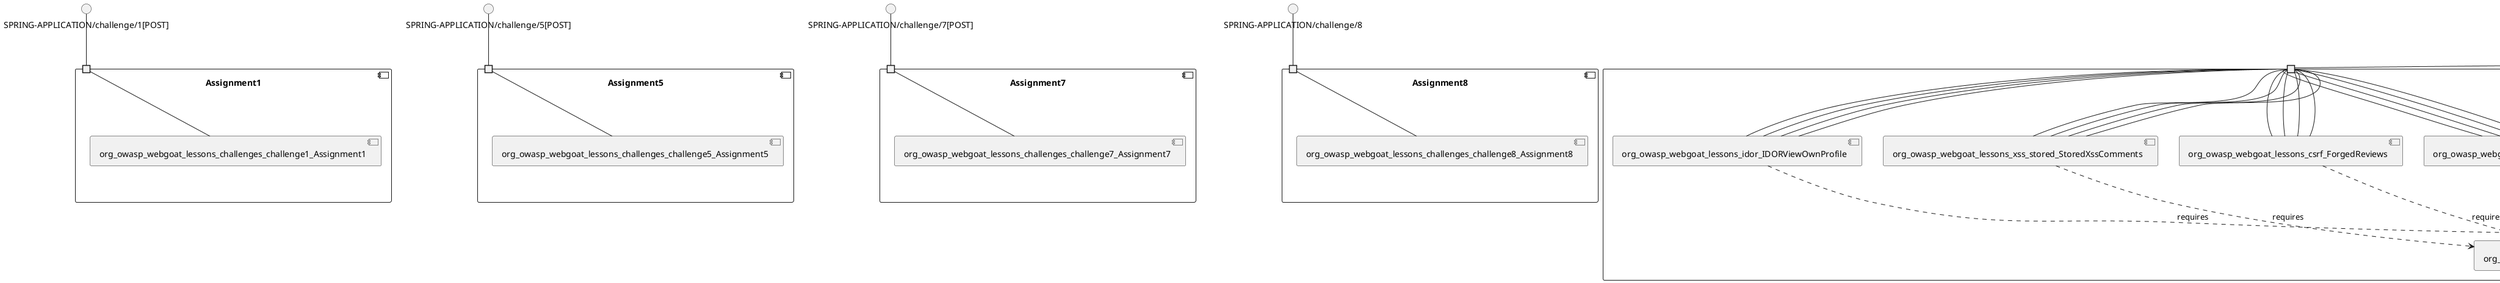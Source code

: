 @startuml
skinparam fixCircleLabelOverlapping true
component "Assignment1\n\n\n\n\n\n" {
[org_owasp_webgoat_lessons_challenges_challenge1_Assignment1]
portin " " as Assignment1.requires.SPRING_APPLICATION_challenge_1_POST_
"Assignment1.requires.SPRING_APPLICATION_challenge_1_POST_"--[org_owasp_webgoat_lessons_challenges_challenge1_Assignment1]
}
interface "SPRING-APPLICATION/challenge/1[POST]" as interface.SPRING_APPLICATION_challenge_1_POST_
interface.SPRING_APPLICATION_challenge_1_POST_--"Assignment1.requires.SPRING_APPLICATION_challenge_1_POST_"
component "Assignment5\n\n\n\n\n\n" {
[org_owasp_webgoat_lessons_challenges_challenge5_Assignment5]
portin " " as Assignment5.requires.SPRING_APPLICATION_challenge_5_POST_
"Assignment5.requires.SPRING_APPLICATION_challenge_5_POST_"--[org_owasp_webgoat_lessons_challenges_challenge5_Assignment5]
}
interface "SPRING-APPLICATION/challenge/5[POST]" as interface.SPRING_APPLICATION_challenge_5_POST_
interface.SPRING_APPLICATION_challenge_5_POST_--"Assignment5.requires.SPRING_APPLICATION_challenge_5_POST_"
component "Assignment7\n\n\n\n\n\n" {
[org_owasp_webgoat_lessons_challenges_challenge7_Assignment7]
portin " " as Assignment7.requires.SPRING_APPLICATION_challenge_7_POST_
"Assignment7.requires.SPRING_APPLICATION_challenge_7_POST_"--[org_owasp_webgoat_lessons_challenges_challenge7_Assignment7]
}
interface "SPRING-APPLICATION/challenge/7[POST]" as interface.SPRING_APPLICATION_challenge_7_POST_
interface.SPRING_APPLICATION_challenge_7_POST_--"Assignment7.requires.SPRING_APPLICATION_challenge_7_POST_"
component "Assignment8\n\n\n\n\n\n" {
[org_owasp_webgoat_lessons_challenges_challenge8_Assignment8]
portin " " as Assignment8.requires.SPRING_APPLICATION_challenge_8
"Assignment8.requires.SPRING_APPLICATION_challenge_8"--[org_owasp_webgoat_lessons_challenges_challenge8_Assignment8]
}
interface "SPRING-APPLICATION/challenge/8" as interface.SPRING_APPLICATION_challenge_8
interface.SPRING_APPLICATION_challenge_8--"Assignment8.requires.SPRING_APPLICATION_challenge_8"
component "BlindSendFileAssignment\n\n\n\n\n\n" {
[org_owasp_webgoat_lessons_xxe_BlindSendFileAssignment]
portin " " as BlindSendFileAssignment.requires.SPRING_APPLICATION__POST_
"BlindSendFileAssignment.requires.SPRING_APPLICATION__POST_"--[org_owasp_webgoat_lessons_xxe_BlindSendFileAssignment]
}
interface "SPRING-APPLICATION/[POST]" as interface.SPRING_APPLICATION__POST_
interface.SPRING_APPLICATION__POST_--"BlindSendFileAssignment.requires.SPRING_APPLICATION__POST_"
component "BypassRestrictionsFieldRestrictions\n\n\n\n\n\n" {
[org_owasp_webgoat_lessons_bypassrestrictions_BypassRestrictionsFieldRestrictions]
portin " " as BypassRestrictionsFieldRestrictions.requires.SPRING_APPLICATION_BypassRestrictions_FieldRestrictions_POST_
"BypassRestrictionsFieldRestrictions.requires.SPRING_APPLICATION_BypassRestrictions_FieldRestrictions_POST_"--[org_owasp_webgoat_lessons_bypassrestrictions_BypassRestrictionsFieldRestrictions]
}
interface "SPRING-APPLICATION/BypassRestrictions/FieldRestrictions[POST]" as interface.SPRING_APPLICATION_BypassRestrictions_FieldRestrictions_POST_
interface.SPRING_APPLICATION_BypassRestrictions_FieldRestrictions_POST_--"BypassRestrictionsFieldRestrictions.requires.SPRING_APPLICATION_BypassRestrictions_FieldRestrictions_POST_"
component "BypassRestrictionsFrontendValidation\n\n\n\n\n\n" {
[org_owasp_webgoat_lessons_bypassrestrictions_BypassRestrictionsFrontendValidation]
portin " " as BypassRestrictionsFrontendValidation.requires.SPRING_APPLICATION_BypassRestrictions_frontendValidation_POST_
"BypassRestrictionsFrontendValidation.requires.SPRING_APPLICATION_BypassRestrictions_frontendValidation_POST_"--[org_owasp_webgoat_lessons_bypassrestrictions_BypassRestrictionsFrontendValidation]
}
interface "SPRING-APPLICATION/BypassRestrictions/frontendValidation[POST]" as interface.SPRING_APPLICATION_BypassRestrictions_frontendValidation_POST_
interface.SPRING_APPLICATION_BypassRestrictions_frontendValidation_POST_--"BypassRestrictionsFrontendValidation.requires.SPRING_APPLICATION_BypassRestrictions_frontendValidation_POST_"
component "CIAQuiz\n\n\n\n\n\n" {
[org_owasp_webgoat_lessons_cia_CIAQuiz]
portin " " as CIAQuiz.requires.SPRING_APPLICATION_cia_quiz
"CIAQuiz.requires.SPRING_APPLICATION_cia_quiz"--[org_owasp_webgoat_lessons_cia_CIAQuiz]
}
interface "SPRING-APPLICATION/cia/quiz" as interface.SPRING_APPLICATION_cia_quiz
interface.SPRING_APPLICATION_cia_quiz--"CIAQuiz.requires.SPRING_APPLICATION_cia_quiz"
component "ClientSideFilteringAssignment\n\n\n\n\n\n" {
[org_owasp_webgoat_lessons_clientsidefiltering_ClientSideFilteringAssignment]
portin " " as ClientSideFilteringAssignment.requires.SPRING_APPLICATION_clientSideFiltering_attack1_POST_
"ClientSideFilteringAssignment.requires.SPRING_APPLICATION_clientSideFiltering_attack1_POST_"--[org_owasp_webgoat_lessons_clientsidefiltering_ClientSideFilteringAssignment]
}
interface "SPRING-APPLICATION/clientSideFiltering/attack1[POST]" as interface.SPRING_APPLICATION_clientSideFiltering_attack1_POST_
interface.SPRING_APPLICATION_clientSideFiltering_attack1_POST_--"ClientSideFilteringAssignment.requires.SPRING_APPLICATION_clientSideFiltering_attack1_POST_"
component "ClientSideFilteringFreeAssignment\n\n\n\n\n\n" {
[org_owasp_webgoat_lessons_clientsidefiltering_ClientSideFilteringFreeAssignment]
portin " " as ClientSideFilteringFreeAssignment.requires.SPRING_APPLICATION_clientSideFiltering_getItForFree_POST_
"ClientSideFilteringFreeAssignment.requires.SPRING_APPLICATION_clientSideFiltering_getItForFree_POST_"--[org_owasp_webgoat_lessons_clientsidefiltering_ClientSideFilteringFreeAssignment]
}
interface "SPRING-APPLICATION/clientSideFiltering/getItForFree[POST]" as interface.SPRING_APPLICATION_clientSideFiltering_getItForFree_POST_
interface.SPRING_APPLICATION_clientSideFiltering_getItForFree_POST_--"ClientSideFilteringFreeAssignment.requires.SPRING_APPLICATION_clientSideFiltering_getItForFree_POST_"
component "CommentsEndpoint\n\n\n\n\n\n" {
[org_owasp_webgoat_lessons_xxe_CommentsEndpoint]
portin " " as CommentsEndpoint.requires.SPRING_APPLICATION_xxe_comments_GET_
"CommentsEndpoint.requires.SPRING_APPLICATION_xxe_comments_GET_"--[org_owasp_webgoat_lessons_xxe_CommentsEndpoint]
}
interface "SPRING-APPLICATION/xxe/comments[GET]" as interface.SPRING_APPLICATION_xxe_comments_GET_
interface.SPRING_APPLICATION_xxe_comments_GET_--"CommentsEndpoint.requires.SPRING_APPLICATION_xxe_comments_GET_"
component "CrossSiteScriptingLesson1\n\n\n\n\n\n" {
[org_owasp_webgoat_lessons_xss_CrossSiteScriptingLesson1]
portin " " as CrossSiteScriptingLesson1.requires.SPRING_APPLICATION_CrossSiteScripting_attack1_POST_
"CrossSiteScriptingLesson1.requires.SPRING_APPLICATION_CrossSiteScripting_attack1_POST_"--[org_owasp_webgoat_lessons_xss_CrossSiteScriptingLesson1]
}
interface "SPRING-APPLICATION/CrossSiteScripting/attack1[POST]" as interface.SPRING_APPLICATION_CrossSiteScripting_attack1_POST_
interface.SPRING_APPLICATION_CrossSiteScripting_attack1_POST_--"CrossSiteScriptingLesson1.requires.SPRING_APPLICATION_CrossSiteScripting_attack1_POST_"
component "CrossSiteScriptingLesson3\n\n\n\n\n\n" {
[org_owasp_webgoat_lessons_xss_CrossSiteScriptingLesson3]
portin " " as CrossSiteScriptingLesson3.requires.SPRING_APPLICATION_CrossSiteScripting_attack3_POST_
"CrossSiteScriptingLesson3.requires.SPRING_APPLICATION_CrossSiteScripting_attack3_POST_"--[org_owasp_webgoat_lessons_xss_CrossSiteScriptingLesson3]
}
interface "SPRING-APPLICATION/CrossSiteScripting/attack3[POST]" as interface.SPRING_APPLICATION_CrossSiteScripting_attack3_POST_
interface.SPRING_APPLICATION_CrossSiteScripting_attack3_POST_--"CrossSiteScriptingLesson3.requires.SPRING_APPLICATION_CrossSiteScripting_attack3_POST_"
component "CrossSiteScriptingLesson4\n\n\n\n\n\n" {
[org_owasp_webgoat_lessons_xss_CrossSiteScriptingLesson4]
portin " " as CrossSiteScriptingLesson4.requires.SPRING_APPLICATION_CrossSiteScripting_attack4_POST_
"CrossSiteScriptingLesson4.requires.SPRING_APPLICATION_CrossSiteScripting_attack4_POST_"--[org_owasp_webgoat_lessons_xss_CrossSiteScriptingLesson4]
}
interface "SPRING-APPLICATION/CrossSiteScripting/attack4[POST]" as interface.SPRING_APPLICATION_CrossSiteScripting_attack4_POST_
interface.SPRING_APPLICATION_CrossSiteScripting_attack4_POST_--"CrossSiteScriptingLesson4.requires.SPRING_APPLICATION_CrossSiteScripting_attack4_POST_"
component "CrossSiteScriptingLesson5a\n\n\n\n\n\n" {
[org_owasp_webgoat_lessons_idor_IDOREditOtherProfile]
[org_owasp_webgoat_lessons_xxe_CommentsCache]
[org_owasp_webgoat_lessons_xxe_ContentTypeAssignment]
[org_owasp_webgoat_lessons_csrf_CSRFConfirmFlag1]
[org_owasp_webgoat_lessons_idor_IDORViewOwnProfile]
[org_owasp_webgoat_lessons_xss_CrossSiteScriptingLesson6a]
[org_owasp_webgoat_container_i18n_PluginMessages]
[org_owasp_webgoat_lessons_xss_stored_StoredXssComments]
[org_owasp_webgoat_container_session_UserSessionData]
[org_owasp_webgoat_container_session_WebSession]
[org_owasp_webgoat_lessons_authbypass_VerifyAccount]
[org_owasp_webgoat_lessons_csrf_ForgedReviews]
[org_owasp_webgoat_lessons_idor_IDORViewOtherProfile]
[org_owasp_webgoat_lessons_csrf_CSRFFeedback]
[org_owasp_webgoat_lessons_lessontemplate_SampleAttack]
[org_owasp_webgoat_lessons_csrf_CSRFGetFlag]
[org_owasp_webgoat_lessons_xss_CrossSiteScriptingLesson5a]
[org_owasp_webgoat_lessons_xxe_SimpleXXE]
[org_owasp_webgoat_lessons_idor_IDORViewOwnProfileAltUrl]
portin " " as CrossSiteScriptingLesson5a.requires.SPRING_APPLICATION__GET_
portin " " as CrossSiteScriptingLesson5a.requires.SPRING_APPLICATION__POST_
portin " " as CrossSiteScriptingLesson5a.requires.SPRING_APPLICATION_IDOR_profile_alt_path_POST_
portin " " as CrossSiteScriptingLesson5a.requires.SPRING_APPLICATION_lesson_template
portin " " as CrossSiteScriptingLesson5a.requires.SPRING_APPLICATION_CrossSiteScripting_attack5a_GET_
portin " " as CrossSiteScriptingLesson5a.requires.SPRING_APPLICATION__PUT_
portin " " as CrossSiteScriptingLesson5a.requires.SPRING_APPLICATION_CrossSiteScripting_attack6a_POST_
[org_owasp_webgoat_lessons_idor_IDOREditOtherProfile]..>[org_owasp_webgoat_container_session_UserSessionData] : requires
[org_owasp_webgoat_lessons_csrf_CSRFConfirmFlag1]..>[org_owasp_webgoat_container_session_UserSessionData] : requires
[org_owasp_webgoat_lessons_idor_IDORViewOwnProfile]..>[org_owasp_webgoat_container_session_UserSessionData] : requires
[org_owasp_webgoat_lessons_xss_CrossSiteScriptingLesson6a]..>[org_owasp_webgoat_container_session_UserSessionData] : requires
[org_owasp_webgoat_lessons_authbypass_VerifyAccount]..>[org_owasp_webgoat_container_session_UserSessionData] : requires
[org_owasp_webgoat_lessons_idor_IDORViewOtherProfile]..>[org_owasp_webgoat_container_session_UserSessionData] : requires
[org_owasp_webgoat_lessons_csrf_CSRFFeedback]..>[org_owasp_webgoat_container_session_UserSessionData] : requires
[org_owasp_webgoat_lessons_lessontemplate_SampleAttack]..>[org_owasp_webgoat_container_session_UserSessionData] : requires
[org_owasp_webgoat_lessons_csrf_CSRFGetFlag]..>[org_owasp_webgoat_container_session_UserSessionData] : requires
[org_owasp_webgoat_lessons_xss_CrossSiteScriptingLesson5a]..>[org_owasp_webgoat_container_session_UserSessionData] : requires
[org_owasp_webgoat_lessons_idor_IDORViewOwnProfileAltUrl]..>[org_owasp_webgoat_container_session_UserSessionData] : requires
[org_owasp_webgoat_lessons_csrf_CSRFGetFlag]..>[org_owasp_webgoat_container_i18n_PluginMessages] : requires
[org_owasp_webgoat_lessons_xxe_ContentTypeAssignment]..>[org_owasp_webgoat_lessons_xxe_CommentsCache] : requires
[org_owasp_webgoat_lessons_xxe_SimpleXXE]..>[org_owasp_webgoat_lessons_xxe_CommentsCache] : requires
[org_owasp_webgoat_lessons_xxe_ContentTypeAssignment]..>[org_owasp_webgoat_container_session_WebSession] : requires
[org_owasp_webgoat_lessons_xss_stored_StoredXssComments]..>[org_owasp_webgoat_container_session_WebSession] : requires
[org_owasp_webgoat_lessons_authbypass_VerifyAccount]..>[org_owasp_webgoat_container_session_WebSession] : requires
[org_owasp_webgoat_lessons_csrf_ForgedReviews]..>[org_owasp_webgoat_container_session_WebSession] : requires
"CrossSiteScriptingLesson5a.requires.SPRING_APPLICATION__GET_"--[org_owasp_webgoat_lessons_idor_IDORViewOwnProfile]
"CrossSiteScriptingLesson5a.requires.SPRING_APPLICATION__GET_"--[org_owasp_webgoat_lessons_xss_stored_StoredXssComments]
"CrossSiteScriptingLesson5a.requires.SPRING_APPLICATION__GET_"--[org_owasp_webgoat_lessons_csrf_ForgedReviews]
"CrossSiteScriptingLesson5a.requires.SPRING_APPLICATION__GET_"--[org_owasp_webgoat_lessons_idor_IDORViewOtherProfile]
"CrossSiteScriptingLesson5a.requires.SPRING_APPLICATION__POST_"--[org_owasp_webgoat_lessons_xxe_ContentTypeAssignment]
"CrossSiteScriptingLesson5a.requires.SPRING_APPLICATION__POST_"--[org_owasp_webgoat_lessons_csrf_CSRFConfirmFlag1]
"CrossSiteScriptingLesson5a.requires.SPRING_APPLICATION__POST_"--[org_owasp_webgoat_lessons_authbypass_VerifyAccount]
"CrossSiteScriptingLesson5a.requires.SPRING_APPLICATION__POST_"--[org_owasp_webgoat_lessons_csrf_CSRFFeedback]
"CrossSiteScriptingLesson5a.requires.SPRING_APPLICATION__POST_"--[org_owasp_webgoat_lessons_csrf_CSRFGetFlag]
"CrossSiteScriptingLesson5a.requires.SPRING_APPLICATION__POST_"--[org_owasp_webgoat_lessons_xxe_SimpleXXE]
"CrossSiteScriptingLesson5a.requires.SPRING_APPLICATION__POST_"--[org_owasp_webgoat_lessons_xxe_ContentTypeAssignment]
"CrossSiteScriptingLesson5a.requires.SPRING_APPLICATION__POST_"--[org_owasp_webgoat_lessons_csrf_CSRFConfirmFlag1]
"CrossSiteScriptingLesson5a.requires.SPRING_APPLICATION__POST_"--[org_owasp_webgoat_lessons_authbypass_VerifyAccount]
"CrossSiteScriptingLesson5a.requires.SPRING_APPLICATION__POST_"--[org_owasp_webgoat_lessons_csrf_CSRFFeedback]
"CrossSiteScriptingLesson5a.requires.SPRING_APPLICATION__POST_"--[org_owasp_webgoat_lessons_csrf_CSRFGetFlag]
"CrossSiteScriptingLesson5a.requires.SPRING_APPLICATION__POST_"--[org_owasp_webgoat_lessons_xxe_SimpleXXE]
"CrossSiteScriptingLesson5a.requires.SPRING_APPLICATION__GET_"--[org_owasp_webgoat_lessons_idor_IDORViewOwnProfile]
"CrossSiteScriptingLesson5a.requires.SPRING_APPLICATION__GET_"--[org_owasp_webgoat_lessons_xss_stored_StoredXssComments]
"CrossSiteScriptingLesson5a.requires.SPRING_APPLICATION__GET_"--[org_owasp_webgoat_lessons_csrf_ForgedReviews]
"CrossSiteScriptingLesson5a.requires.SPRING_APPLICATION__GET_"--[org_owasp_webgoat_lessons_idor_IDORViewOtherProfile]
"CrossSiteScriptingLesson5a.requires.SPRING_APPLICATION__GET_"--[org_owasp_webgoat_lessons_idor_IDORViewOwnProfile]
"CrossSiteScriptingLesson5a.requires.SPRING_APPLICATION__GET_"--[org_owasp_webgoat_lessons_xss_stored_StoredXssComments]
"CrossSiteScriptingLesson5a.requires.SPRING_APPLICATION__GET_"--[org_owasp_webgoat_lessons_csrf_ForgedReviews]
"CrossSiteScriptingLesson5a.requires.SPRING_APPLICATION__GET_"--[org_owasp_webgoat_lessons_idor_IDORViewOtherProfile]
"CrossSiteScriptingLesson5a.requires.SPRING_APPLICATION__POST_"--[org_owasp_webgoat_lessons_xxe_ContentTypeAssignment]
"CrossSiteScriptingLesson5a.requires.SPRING_APPLICATION__POST_"--[org_owasp_webgoat_lessons_csrf_CSRFConfirmFlag1]
"CrossSiteScriptingLesson5a.requires.SPRING_APPLICATION__POST_"--[org_owasp_webgoat_lessons_authbypass_VerifyAccount]
"CrossSiteScriptingLesson5a.requires.SPRING_APPLICATION__POST_"--[org_owasp_webgoat_lessons_csrf_CSRFFeedback]
"CrossSiteScriptingLesson5a.requires.SPRING_APPLICATION__POST_"--[org_owasp_webgoat_lessons_csrf_CSRFGetFlag]
"CrossSiteScriptingLesson5a.requires.SPRING_APPLICATION__POST_"--[org_owasp_webgoat_lessons_xxe_SimpleXXE]
"CrossSiteScriptingLesson5a.requires.SPRING_APPLICATION_IDOR_profile_alt_path_POST_"--[org_owasp_webgoat_lessons_idor_IDORViewOwnProfileAltUrl]
"CrossSiteScriptingLesson5a.requires.SPRING_APPLICATION_lesson_template"--[org_owasp_webgoat_lessons_lessontemplate_SampleAttack]
"CrossSiteScriptingLesson5a.requires.SPRING_APPLICATION_CrossSiteScripting_attack5a_GET_"--[org_owasp_webgoat_lessons_xss_CrossSiteScriptingLesson5a]
"CrossSiteScriptingLesson5a.requires.SPRING_APPLICATION__POST_"--[org_owasp_webgoat_lessons_xxe_ContentTypeAssignment]
"CrossSiteScriptingLesson5a.requires.SPRING_APPLICATION__POST_"--[org_owasp_webgoat_lessons_csrf_CSRFConfirmFlag1]
"CrossSiteScriptingLesson5a.requires.SPRING_APPLICATION__POST_"--[org_owasp_webgoat_lessons_authbypass_VerifyAccount]
"CrossSiteScriptingLesson5a.requires.SPRING_APPLICATION__POST_"--[org_owasp_webgoat_lessons_csrf_CSRFFeedback]
"CrossSiteScriptingLesson5a.requires.SPRING_APPLICATION__POST_"--[org_owasp_webgoat_lessons_csrf_CSRFGetFlag]
"CrossSiteScriptingLesson5a.requires.SPRING_APPLICATION__POST_"--[org_owasp_webgoat_lessons_xxe_SimpleXXE]
"CrossSiteScriptingLesson5a.requires.SPRING_APPLICATION__GET_"--[org_owasp_webgoat_lessons_idor_IDORViewOwnProfile]
"CrossSiteScriptingLesson5a.requires.SPRING_APPLICATION__GET_"--[org_owasp_webgoat_lessons_xss_stored_StoredXssComments]
"CrossSiteScriptingLesson5a.requires.SPRING_APPLICATION__GET_"--[org_owasp_webgoat_lessons_csrf_ForgedReviews]
"CrossSiteScriptingLesson5a.requires.SPRING_APPLICATION__GET_"--[org_owasp_webgoat_lessons_idor_IDORViewOtherProfile]
"CrossSiteScriptingLesson5a.requires.SPRING_APPLICATION__POST_"--[org_owasp_webgoat_lessons_xxe_ContentTypeAssignment]
"CrossSiteScriptingLesson5a.requires.SPRING_APPLICATION__POST_"--[org_owasp_webgoat_lessons_csrf_CSRFConfirmFlag1]
"CrossSiteScriptingLesson5a.requires.SPRING_APPLICATION__POST_"--[org_owasp_webgoat_lessons_authbypass_VerifyAccount]
"CrossSiteScriptingLesson5a.requires.SPRING_APPLICATION__POST_"--[org_owasp_webgoat_lessons_csrf_CSRFFeedback]
"CrossSiteScriptingLesson5a.requires.SPRING_APPLICATION__POST_"--[org_owasp_webgoat_lessons_csrf_CSRFGetFlag]
"CrossSiteScriptingLesson5a.requires.SPRING_APPLICATION__POST_"--[org_owasp_webgoat_lessons_xxe_SimpleXXE]
"CrossSiteScriptingLesson5a.requires.SPRING_APPLICATION_CrossSiteScripting_attack6a_POST_"--[org_owasp_webgoat_lessons_xss_CrossSiteScriptingLesson6a]
"CrossSiteScriptingLesson5a.requires.SPRING_APPLICATION__PUT_"--[org_owasp_webgoat_lessons_idor_IDOREditOtherProfile]
"CrossSiteScriptingLesson5a.requires.SPRING_APPLICATION__POST_"--[org_owasp_webgoat_lessons_xxe_ContentTypeAssignment]
"CrossSiteScriptingLesson5a.requires.SPRING_APPLICATION__POST_"--[org_owasp_webgoat_lessons_csrf_CSRFConfirmFlag1]
"CrossSiteScriptingLesson5a.requires.SPRING_APPLICATION__POST_"--[org_owasp_webgoat_lessons_authbypass_VerifyAccount]
"CrossSiteScriptingLesson5a.requires.SPRING_APPLICATION__POST_"--[org_owasp_webgoat_lessons_csrf_CSRFFeedback]
"CrossSiteScriptingLesson5a.requires.SPRING_APPLICATION__POST_"--[org_owasp_webgoat_lessons_csrf_CSRFGetFlag]
"CrossSiteScriptingLesson5a.requires.SPRING_APPLICATION__POST_"--[org_owasp_webgoat_lessons_xxe_SimpleXXE]
}
interface "SPRING-APPLICATION/[GET]" as interface.SPRING_APPLICATION__GET_
interface.SPRING_APPLICATION__GET_--"CrossSiteScriptingLesson5a.requires.SPRING_APPLICATION__GET_"
interface "SPRING-APPLICATION/[POST]" as interface.SPRING_APPLICATION__POST_
interface.SPRING_APPLICATION__POST_--"CrossSiteScriptingLesson5a.requires.SPRING_APPLICATION__POST_"
interface "SPRING-APPLICATION/IDOR/profile/alt-path[POST]" as interface.SPRING_APPLICATION_IDOR_profile_alt_path_POST_
interface.SPRING_APPLICATION_IDOR_profile_alt_path_POST_--"CrossSiteScriptingLesson5a.requires.SPRING_APPLICATION_IDOR_profile_alt_path_POST_"
interface "SPRING-APPLICATION/lesson-template" as interface.SPRING_APPLICATION_lesson_template
interface.SPRING_APPLICATION_lesson_template--"CrossSiteScriptingLesson5a.requires.SPRING_APPLICATION_lesson_template"
interface "SPRING-APPLICATION/CrossSiteScripting/attack5a[GET]" as interface.SPRING_APPLICATION_CrossSiteScripting_attack5a_GET_
interface.SPRING_APPLICATION_CrossSiteScripting_attack5a_GET_--"CrossSiteScriptingLesson5a.requires.SPRING_APPLICATION_CrossSiteScripting_attack5a_GET_"
interface "SPRING-APPLICATION/CrossSiteScripting/attack6a[POST]" as interface.SPRING_APPLICATION_CrossSiteScripting_attack6a_POST_
interface.SPRING_APPLICATION_CrossSiteScripting_attack6a_POST_--"CrossSiteScriptingLesson5a.requires.SPRING_APPLICATION_CrossSiteScripting_attack6a_POST_"
interface "SPRING-APPLICATION/[PUT]" as interface.SPRING_APPLICATION__PUT_
interface.SPRING_APPLICATION__PUT_--"CrossSiteScriptingLesson5a.requires.SPRING_APPLICATION__PUT_"
component "CrossSiteScriptingQuiz\n\n\n\n\n\n" {
[org_owasp_webgoat_lessons_xss_CrossSiteScriptingQuiz]
portin " " as CrossSiteScriptingQuiz.requires.SPRING_APPLICATION_CrossSiteScripting_quiz
"CrossSiteScriptingQuiz.requires.SPRING_APPLICATION_CrossSiteScripting_quiz"--[org_owasp_webgoat_lessons_xss_CrossSiteScriptingQuiz]
}
interface "SPRING-APPLICATION/CrossSiteScripting/quiz" as interface.SPRING_APPLICATION_CrossSiteScripting_quiz
interface.SPRING_APPLICATION_CrossSiteScripting_quiz--"CrossSiteScriptingQuiz.requires.SPRING_APPLICATION_CrossSiteScripting_quiz"
component "DOMCrossSiteScripting\n\n\n\n\n\n" {
[org_owasp_webgoat_lessons_xss_DOMCrossSiteScripting]
portin " " as DOMCrossSiteScripting.requires.SPRING_APPLICATION_CrossSiteScripting_phone_home_xss_POST_
"DOMCrossSiteScripting.requires.SPRING_APPLICATION_CrossSiteScripting_phone_home_xss_POST_"--[org_owasp_webgoat_lessons_xss_DOMCrossSiteScripting]
}
interface "SPRING-APPLICATION/CrossSiteScripting/phone-home-xss[POST]" as interface.SPRING_APPLICATION_CrossSiteScripting_phone_home_xss_POST_
interface.SPRING_APPLICATION_CrossSiteScripting_phone_home_xss_POST_--"DOMCrossSiteScripting.requires.SPRING_APPLICATION_CrossSiteScripting_phone_home_xss_POST_"
component "DOMCrossSiteScriptingVerifier\n\n\n\n\n\n" {
[org_owasp_webgoat_lessons_xss_DOMCrossSiteScriptingVerifier]
portin " " as DOMCrossSiteScriptingVerifier.requires.SPRING_APPLICATION_CrossSiteScripting_dom_follow_up_POST_
"DOMCrossSiteScriptingVerifier.requires.SPRING_APPLICATION_CrossSiteScripting_dom_follow_up_POST_"--[org_owasp_webgoat_lessons_xss_DOMCrossSiteScriptingVerifier]
}
interface "SPRING-APPLICATION/CrossSiteScripting/dom-follow-up[POST]" as interface.SPRING_APPLICATION_CrossSiteScripting_dom_follow_up_POST_
interface.SPRING_APPLICATION_CrossSiteScripting_dom_follow_up_POST_--"DOMCrossSiteScriptingVerifier.requires.SPRING_APPLICATION_CrossSiteScripting_dom_follow_up_POST_"
component "EncodingAssignment\n\n\n\n\n\n" {
[org_owasp_webgoat_lessons_cryptography_EncodingAssignment]
portin " " as EncodingAssignment.requires.SPRING_APPLICATION__GET_
"EncodingAssignment.requires.SPRING_APPLICATION__GET_"--[org_owasp_webgoat_lessons_cryptography_EncodingAssignment]
}
interface "SPRING-APPLICATION/[GET]" as interface.SPRING_APPLICATION__GET_
interface.SPRING_APPLICATION__GET_--"EncodingAssignment.requires.SPRING_APPLICATION__GET_"
component "EnvironmentService\n\n\n\n\n\n" {
[org_owasp_webgoat_container_service_EnvironmentService]
portin " " as EnvironmentService.requires.SPRING_APPLICATION_server_directory_GET_
"EnvironmentService.requires.SPRING_APPLICATION_server_directory_GET_"--[org_owasp_webgoat_container_service_EnvironmentService]
}
interface "SPRING-APPLICATION/server-directory[GET]" as interface.SPRING_APPLICATION_server_directory_GET_
interface.SPRING_APPLICATION_server_directory_GET_--"EnvironmentService.requires.SPRING_APPLICATION_server_directory_GET_"
component "FileServer\n\n\n\n\n\n" {
[org_owasp_webgoat_webwolf_FileServer]
portin " " as FileServer.requires.SPRING_APPLICATION_
"FileServer.requires.SPRING_APPLICATION_"--[org_owasp_webgoat_webwolf_FileServer]
}
interface "SPRING-APPLICATION/" as interface.SPRING_APPLICATION_
interface.SPRING_APPLICATION_--"FileServer.requires.SPRING_APPLICATION_"
component "FlagController\n\n\n\n\n\n" {
[org_owasp_webgoat_lessons_challenges_FlagController]
portin " " as FlagController.requires.SPRING_APPLICATION__POST_
"FlagController.requires.SPRING_APPLICATION__POST_"--[org_owasp_webgoat_lessons_challenges_FlagController]
}
interface "SPRING-APPLICATION/[POST]" as interface.SPRING_APPLICATION__POST_
interface.SPRING_APPLICATION__POST_--"FlagController.requires.SPRING_APPLICATION__POST_"
component "HammerHead\n\n\n\n\n\n" {
[org_owasp_webgoat_container_HammerHead]
portin " " as HammerHead.requires.SPRING_APPLICATION_
"HammerHead.requires.SPRING_APPLICATION_"--[org_owasp_webgoat_container_HammerHead]
}
interface "SPRING-APPLICATION/" as interface.SPRING_APPLICATION_
interface.SPRING_APPLICATION_--"HammerHead.requires.SPRING_APPLICATION_"
component "HashingAssignment\n\n\n\n\n\n" {
[org_owasp_webgoat_lessons_cryptography_HashingAssignment]
portin " " as HashingAssignment.requires.SPRING_APPLICATION_
"HashingAssignment.requires.SPRING_APPLICATION_"--[org_owasp_webgoat_lessons_cryptography_HashingAssignment]
}
interface "SPRING-APPLICATION/" as interface.SPRING_APPLICATION_
interface.SPRING_APPLICATION_--"HashingAssignment.requires.SPRING_APPLICATION_"
component "HijackSessionAssignment\n\n\n\n\n\n" {
[org_owasp_webgoat_lessons_hijacksession_cas_HijackSessionAuthenticationProvider]
[org_owasp_webgoat_lessons_hijacksession_HijackSessionAssignment]
portin " " as HijackSessionAssignment.requires.SPRING_APPLICATION__POST_
[org_owasp_webgoat_lessons_hijacksession_HijackSessionAssignment]..>[org_owasp_webgoat_lessons_hijacksession_cas_HijackSessionAuthenticationProvider] : requires
"HijackSessionAssignment.requires.SPRING_APPLICATION__POST_"--[org_owasp_webgoat_lessons_hijacksession_HijackSessionAssignment]
}
interface "SPRING-APPLICATION/[POST]" as interface.SPRING_APPLICATION__POST_
interface.SPRING_APPLICATION__POST_--"HijackSessionAssignment.requires.SPRING_APPLICATION__POST_"
component "HintService\n\n\n\n\n\n" {
[org_owasp_webgoat_container_service_HintService]
portin " " as HintService.requires.SPRING_APPLICATION__GET_
"HintService.requires.SPRING_APPLICATION__GET_"--[org_owasp_webgoat_container_service_HintService]
}
interface "SPRING-APPLICATION/[GET]" as interface.SPRING_APPLICATION__GET_
interface.SPRING_APPLICATION__GET_--"HintService.requires.SPRING_APPLICATION__GET_"
component "HtmlTamperingTask\n\n\n\n\n\n" {
[org_owasp_webgoat_lessons_htmltampering_HtmlTamperingTask]
portin " " as HtmlTamperingTask.requires.SPRING_APPLICATION_HtmlTampering_task_POST_
"HtmlTamperingTask.requires.SPRING_APPLICATION_HtmlTampering_task_POST_"--[org_owasp_webgoat_lessons_htmltampering_HtmlTamperingTask]
}
interface "SPRING-APPLICATION/HtmlTampering/task[POST]" as interface.SPRING_APPLICATION_HtmlTampering_task_POST_
interface.SPRING_APPLICATION_HtmlTampering_task_POST_--"HtmlTamperingTask.requires.SPRING_APPLICATION_HtmlTampering_task_POST_"
component "HttpBasicsInterceptRequest\n\n\n\n\n\n" {
[org_owasp_webgoat_lessons_httpproxies_HttpBasicsInterceptRequest]
portin " " as HttpBasicsInterceptRequest.requires.SPRING_APPLICATION_
"HttpBasicsInterceptRequest.requires.SPRING_APPLICATION_"--[org_owasp_webgoat_lessons_httpproxies_HttpBasicsInterceptRequest]
}
interface "SPRING-APPLICATION/" as interface.SPRING_APPLICATION_
interface.SPRING_APPLICATION_--"HttpBasicsInterceptRequest.requires.SPRING_APPLICATION_"
component "HttpBasicsLesson\n\n\n\n\n\n" {
[org_owasp_webgoat_lessons_httpbasics_HttpBasicsLesson]
portin " " as HttpBasicsLesson.requires.SPRING_APPLICATION_HttpBasics_attack1_POST_
"HttpBasicsLesson.requires.SPRING_APPLICATION_HttpBasics_attack1_POST_"--[org_owasp_webgoat_lessons_httpbasics_HttpBasicsLesson]
}
interface "SPRING-APPLICATION/HttpBasics/attack1[POST]" as interface.SPRING_APPLICATION_HttpBasics_attack1_POST_
interface.SPRING_APPLICATION_HttpBasics_attack1_POST_--"HttpBasicsLesson.requires.SPRING_APPLICATION_HttpBasics_attack1_POST_"
component "HttpBasicsQuiz\n\n\n\n\n\n" {
[org_owasp_webgoat_lessons_httpbasics_HttpBasicsQuiz]
portin " " as HttpBasicsQuiz.requires.SPRING_APPLICATION_HttpBasics_attack2_POST_
"HttpBasicsQuiz.requires.SPRING_APPLICATION_HttpBasics_attack2_POST_"--[org_owasp_webgoat_lessons_httpbasics_HttpBasicsQuiz]
}
interface "SPRING-APPLICATION/HttpBasics/attack2[POST]" as interface.SPRING_APPLICATION_HttpBasics_attack2_POST_
interface.SPRING_APPLICATION_HttpBasics_attack2_POST_--"HttpBasicsQuiz.requires.SPRING_APPLICATION_HttpBasics_attack2_POST_"
component "IDORDiffAttributes\n\n\n\n\n\n" {
[org_owasp_webgoat_lessons_idor_IDORDiffAttributes]
portin " " as IDORDiffAttributes.requires.SPRING_APPLICATION_IDOR_diff_attributes_POST_
"IDORDiffAttributes.requires.SPRING_APPLICATION_IDOR_diff_attributes_POST_"--[org_owasp_webgoat_lessons_idor_IDORDiffAttributes]
}
interface "SPRING-APPLICATION/IDOR/diff-attributes[POST]" as interface.SPRING_APPLICATION_IDOR_diff_attributes_POST_
interface.SPRING_APPLICATION_IDOR_diff_attributes_POST_--"IDORDiffAttributes.requires.SPRING_APPLICATION_IDOR_diff_attributes_POST_"
component "IDORLogin\n\n\n\n\n\n" {
[org_owasp_webgoat_lessons_idor_IDORLogin]
portin " " as IDORLogin.requires.SPRING_APPLICATION_IDOR_login_POST_
"IDORLogin.requires.SPRING_APPLICATION_IDOR_login_POST_"--[org_owasp_webgoat_lessons_idor_IDORLogin]
}
interface "SPRING-APPLICATION/IDOR/login[POST]" as interface.SPRING_APPLICATION_IDOR_login_POST_
interface.SPRING_APPLICATION_IDOR_login_POST_--"IDORLogin.requires.SPRING_APPLICATION_IDOR_login_POST_"
component "ImageServlet\n\n\n\n\n\n" {
[org_owasp_webgoat_lessons_challenges_challenge1_ImageServlet]
portin " " as ImageServlet.requires.SPRING_APPLICATION_challenge_logo
"ImageServlet.requires.SPRING_APPLICATION_challenge_logo"--[org_owasp_webgoat_lessons_challenges_challenge1_ImageServlet]
}
interface "SPRING-APPLICATION/challenge/logo" as interface.SPRING_APPLICATION_challenge_logo
interface.SPRING_APPLICATION_challenge_logo--"ImageServlet.requires.SPRING_APPLICATION_challenge_logo"
component "InsecureDeserializationTask\n\n\n\n\n\n" {
[org_owasp_webgoat_lessons_deserialization_InsecureDeserializationTask]
portin " " as InsecureDeserializationTask.requires.SPRING_APPLICATION_InsecureDeserialization_task_POST_
"InsecureDeserializationTask.requires.SPRING_APPLICATION_InsecureDeserialization_task_POST_"--[org_owasp_webgoat_lessons_deserialization_InsecureDeserializationTask]
}
interface "SPRING-APPLICATION/InsecureDeserialization/task[POST]" as interface.SPRING_APPLICATION_InsecureDeserialization_task_POST_
interface.SPRING_APPLICATION_InsecureDeserialization_task_POST_--"InsecureDeserializationTask.requires.SPRING_APPLICATION_InsecureDeserialization_task_POST_"
component "InsecureLoginTask\n\n\n\n\n\n" {
[org_owasp_webgoat_lessons_insecurelogin_InsecureLoginTask]
portin " " as InsecureLoginTask.requires.SPRING_APPLICATION_InsecureLogin
"InsecureLoginTask.requires.SPRING_APPLICATION_InsecureLogin"--[org_owasp_webgoat_lessons_insecurelogin_InsecureLoginTask]
}
interface "SPRING-APPLICATION/InsecureLogin" as interface.SPRING_APPLICATION_InsecureLogin
interface.SPRING_APPLICATION_InsecureLogin--"InsecureLoginTask.requires.SPRING_APPLICATION_InsecureLogin"
component "JWTController\n\n\n\n\n\n" {
[org_owasp_webgoat_webwolf_jwt_JWTController]
portin " " as JWTController.requires.SPRING_APPLICATION_jwt_GET_
"JWTController.requires.SPRING_APPLICATION_jwt_GET_"--[org_owasp_webgoat_webwolf_jwt_JWTController]
}
interface "SPRING-APPLICATION/jwt[GET]" as interface.SPRING_APPLICATION_jwt_GET_
interface.SPRING_APPLICATION_jwt_GET_--"JWTController.requires.SPRING_APPLICATION_jwt_GET_"
component "JWTDecodeEndpoint\n\n\n\n\n\n" {
[org_owasp_webgoat_lessons_jwt_JWTDecodeEndpoint]
portin " " as JWTDecodeEndpoint.requires.SPRING_APPLICATION_JWT_decode_POST_
"JWTDecodeEndpoint.requires.SPRING_APPLICATION_JWT_decode_POST_"--[org_owasp_webgoat_lessons_jwt_JWTDecodeEndpoint]
}
interface "SPRING-APPLICATION/JWT/decode[POST]" as interface.SPRING_APPLICATION_JWT_decode_POST_
interface.SPRING_APPLICATION_JWT_decode_POST_--"JWTDecodeEndpoint.requires.SPRING_APPLICATION_JWT_decode_POST_"
component "JWTHeaderJKUEndpoint\n\n\n\n\n\n" {
[org_owasp_webgoat_lessons_jwt_claimmisuse_JWTHeaderJKUEndpoint]
portin " " as JWTHeaderJKUEndpoint.requires.SPRING_APPLICATION_JWT_jku
"JWTHeaderJKUEndpoint.requires.SPRING_APPLICATION_JWT_jku"--[org_owasp_webgoat_lessons_jwt_claimmisuse_JWTHeaderJKUEndpoint]
}
interface "SPRING-APPLICATION/JWT/jku" as interface.SPRING_APPLICATION_JWT_jku
interface.SPRING_APPLICATION_JWT_jku--"JWTHeaderJKUEndpoint.requires.SPRING_APPLICATION_JWT_jku"
component "JWTHeaderKIDEndpoint\n\n\n\n\n\n" {
[org_owasp_webgoat_lessons_jwt_claimmisuse_JWTHeaderKIDEndpoint]
portin " " as JWTHeaderKIDEndpoint.requires.SPRING_APPLICATION_JWT_kid
"JWTHeaderKIDEndpoint.requires.SPRING_APPLICATION_JWT_kid"--[org_owasp_webgoat_lessons_jwt_claimmisuse_JWTHeaderKIDEndpoint]
}
interface "SPRING-APPLICATION/JWT/kid" as interface.SPRING_APPLICATION_JWT_kid
interface.SPRING_APPLICATION_JWT_kid--"JWTHeaderKIDEndpoint.requires.SPRING_APPLICATION_JWT_kid"
component "JWTQuiz\n\n\n\n\n\n" {
[org_owasp_webgoat_lessons_jwt_JWTQuiz]
portin " " as JWTQuiz.requires.SPRING_APPLICATION_JWT_quiz
"JWTQuiz.requires.SPRING_APPLICATION_JWT_quiz"--[org_owasp_webgoat_lessons_jwt_JWTQuiz]
}
interface "SPRING-APPLICATION/JWT/quiz" as interface.SPRING_APPLICATION_JWT_quiz
interface.SPRING_APPLICATION_JWT_quiz--"JWTQuiz.requires.SPRING_APPLICATION_JWT_quiz"
component "JWTRefreshEndpoint\n\n\n\n\n\n" {
[org_owasp_webgoat_lessons_jwt_JWTRefreshEndpoint]
portin " " as JWTRefreshEndpoint.requires.SPRING_APPLICATION_JWT_refresh
"JWTRefreshEndpoint.requires.SPRING_APPLICATION_JWT_refresh"--[org_owasp_webgoat_lessons_jwt_JWTRefreshEndpoint]
}
interface "SPRING-APPLICATION/JWT/refresh" as interface.SPRING_APPLICATION_JWT_refresh
interface.SPRING_APPLICATION_JWT_refresh--"JWTRefreshEndpoint.requires.SPRING_APPLICATION_JWT_refresh"
component "JWTSecretKeyEndpoint\n\n\n\n\n\n" {
[org_owasp_webgoat_lessons_jwt_JWTSecretKeyEndpoint]
portin " " as JWTSecretKeyEndpoint.requires.SPRING_APPLICATION_
"JWTSecretKeyEndpoint.requires.SPRING_APPLICATION_"--[org_owasp_webgoat_lessons_jwt_JWTSecretKeyEndpoint]
}
interface "SPRING-APPLICATION/" as interface.SPRING_APPLICATION_
interface.SPRING_APPLICATION_--"JWTSecretKeyEndpoint.requires.SPRING_APPLICATION_"
component "JWTVotesEndpoint\n\n\n\n\n\n" {
[org_owasp_webgoat_lessons_jwt_JWTVotesEndpoint]
portin " " as JWTVotesEndpoint.requires.SPRING_APPLICATION_JWT_votings
"JWTVotesEndpoint.requires.SPRING_APPLICATION_JWT_votings"--[org_owasp_webgoat_lessons_jwt_JWTVotesEndpoint]
}
interface "SPRING-APPLICATION/JWT/votings" as interface.SPRING_APPLICATION_JWT_votings
interface.SPRING_APPLICATION_JWT_votings--"JWTVotesEndpoint.requires.SPRING_APPLICATION_JWT_votings"
component "LabelDebugService\n\n\n\n\n\n" {
[org_owasp_webgoat_container_service_LabelDebugService]
portin " " as LabelDebugService.requires.SPRING_APPLICATION_
"LabelDebugService.requires.SPRING_APPLICATION_"--[org_owasp_webgoat_container_service_LabelDebugService]
}
interface "SPRING-APPLICATION/" as interface.SPRING_APPLICATION_
interface.SPRING_APPLICATION_--"LabelDebugService.requires.SPRING_APPLICATION_"
component "LabelService\n\n\n\n\n\n" {
[org_owasp_webgoat_container_service_LabelService]
portin " " as LabelService.requires.SPRING_APPLICATION__GET_
"LabelService.requires.SPRING_APPLICATION__GET_"--[org_owasp_webgoat_container_service_LabelService]
}
interface "SPRING-APPLICATION/[GET]" as interface.SPRING_APPLICATION__GET_
interface.SPRING_APPLICATION__GET_--"LabelService.requires.SPRING_APPLICATION__GET_"
component "LandingAssignment\n\n\n\n\n\n" {
[org_owasp_webgoat_lessons_webwolfintroduction_LandingAssignment]
portin " " as LandingAssignment.requires.SPRING_APPLICATION_WebWolf_landing_POST_
"LandingAssignment.requires.SPRING_APPLICATION_WebWolf_landing_POST_"--[org_owasp_webgoat_lessons_webwolfintroduction_LandingAssignment]
}
interface "SPRING-APPLICATION/WebWolf/landing[POST]" as interface.SPRING_APPLICATION_WebWolf_landing_POST_
interface.SPRING_APPLICATION_WebWolf_landing_POST_--"LandingAssignment.requires.SPRING_APPLICATION_WebWolf_landing_POST_"
component "LandingPage\n\n\n\n\n\n" {
[org_owasp_webgoat_webwolf_requests_LandingPage]
portin " " as LandingPage.requires.SPRING_APPLICATION_landing
"LandingPage.requires.SPRING_APPLICATION_landing"--[org_owasp_webgoat_webwolf_requests_LandingPage]
}
interface "SPRING-APPLICATION/landing" as interface.SPRING_APPLICATION_landing
interface.SPRING_APPLICATION_landing--"LandingPage.requires.SPRING_APPLICATION_landing"
component "LessonInfoService\n\n\n\n\n\n" {
[org_owasp_webgoat_container_service_LessonInfoService]
portin " " as LessonInfoService.requires.SPRING_APPLICATION_
"LessonInfoService.requires.SPRING_APPLICATION_"--[org_owasp_webgoat_container_service_LessonInfoService]
}
interface "SPRING-APPLICATION/" as interface.SPRING_APPLICATION_
interface.SPRING_APPLICATION_--"LessonInfoService.requires.SPRING_APPLICATION_"
component "LessonTitleService\n\n\n\n\n\n" {
[org_owasp_webgoat_container_service_LessonTitleService]
portin " " as LessonTitleService.requires.SPRING_APPLICATION_
"LessonTitleService.requires.SPRING_APPLICATION_"--[org_owasp_webgoat_container_service_LessonTitleService]
}
interface "SPRING-APPLICATION/" as interface.SPRING_APPLICATION_
interface.SPRING_APPLICATION_--"LessonTitleService.requires.SPRING_APPLICATION_"
component "LogBleedingTask\n\n\n\n\n\n" {
[org_owasp_webgoat_lessons_logging_LogBleedingTask]
portin " " as LogBleedingTask.requires.SPRING_APPLICATION_LogSpoofing_log_bleeding_POST_
"LogBleedingTask.requires.SPRING_APPLICATION_LogSpoofing_log_bleeding_POST_"--[org_owasp_webgoat_lessons_logging_LogBleedingTask]
}
interface "SPRING-APPLICATION/LogSpoofing/log-bleeding[POST]" as interface.SPRING_APPLICATION_LogSpoofing_log_bleeding_POST_
interface.SPRING_APPLICATION_LogSpoofing_log_bleeding_POST_--"LogBleedingTask.requires.SPRING_APPLICATION_LogSpoofing_log_bleeding_POST_"
component "LogSpoofingTask\n\n\n\n\n\n" {
[org_owasp_webgoat_lessons_logging_LogSpoofingTask]
portin " " as LogSpoofingTask.requires.SPRING_APPLICATION_LogSpoofing_log_spoofing_POST_
"LogSpoofingTask.requires.SPRING_APPLICATION_LogSpoofing_log_spoofing_POST_"--[org_owasp_webgoat_lessons_logging_LogSpoofingTask]
}
interface "SPRING-APPLICATION/LogSpoofing/log-spoofing[POST]" as interface.SPRING_APPLICATION_LogSpoofing_log_spoofing_POST_
interface.SPRING_APPLICATION_LogSpoofing_log_spoofing_POST_--"LogSpoofingTask.requires.SPRING_APPLICATION_LogSpoofing_log_spoofing_POST_"
component "MailAssignment\n\n\n\n\n\n" {
[org_owasp_webgoat_lessons_webwolfintroduction_MailAssignment]
portin " " as MailAssignment.requires.SPRING_APPLICATION_WebWolf_mail_POST_
"MailAssignment.requires.SPRING_APPLICATION_WebWolf_mail_POST_"--[org_owasp_webgoat_lessons_webwolfintroduction_MailAssignment]
}
interface "SPRING-APPLICATION/WebWolf/mail[POST]" as interface.SPRING_APPLICATION_WebWolf_mail_POST_
interface.SPRING_APPLICATION_WebWolf_mail_POST_--"MailAssignment.requires.SPRING_APPLICATION_WebWolf_mail_POST_"
component "MailboxController\n\n\n\n\n\n" {
[org_owasp_webgoat_webwolf_mailbox_MailboxRepository]
[org_owasp_webgoat_webwolf_mailbox_MailboxController]
portin " " as MailboxController.requires.SPRING_APPLICATION_mail
[org_owasp_webgoat_webwolf_mailbox_MailboxController]..>[org_owasp_webgoat_webwolf_mailbox_MailboxRepository] : requires
"MailboxController.requires.SPRING_APPLICATION_mail"--[org_owasp_webgoat_webwolf_mailbox_MailboxController]
}
interface "SPRING-APPLICATION/mail" as interface.SPRING_APPLICATION_mail
interface.SPRING_APPLICATION_mail--"MailboxController.requires.SPRING_APPLICATION_mail"
component "MissingFunctionACHiddenMenus\n\n\n\n\n\n" {
[org_owasp_webgoat_lessons_missingac_MissingFunctionACHiddenMenus]
portin " " as MissingFunctionACHiddenMenus.requires.SPRING_APPLICATION__POST_
"MissingFunctionACHiddenMenus.requires.SPRING_APPLICATION__POST_"--[org_owasp_webgoat_lessons_missingac_MissingFunctionACHiddenMenus]
}
interface "SPRING-APPLICATION/[POST]" as interface.SPRING_APPLICATION__POST_
interface.SPRING_APPLICATION__POST_--"MissingFunctionACHiddenMenus.requires.SPRING_APPLICATION__POST_"
component "MissingFunctionACUsers\n\n\n\n\n\n" {
[org_owasp_webgoat_lessons_missingac_MissingFunctionACUsers]
portin " " as MissingFunctionACUsers.requires.SPRING_APPLICATION__GET_
portin " " as MissingFunctionACUsers.requires.SPRING_APPLICATION__POST_
"MissingFunctionACUsers.requires.SPRING_APPLICATION__POST_"--[org_owasp_webgoat_lessons_missingac_MissingFunctionACUsers]
"MissingFunctionACUsers.requires.SPRING_APPLICATION__GET_"--[org_owasp_webgoat_lessons_missingac_MissingFunctionACUsers]
}
interface "SPRING-APPLICATION/[POST]" as interface.SPRING_APPLICATION__POST_
interface.SPRING_APPLICATION__POST_--"MissingFunctionACUsers.requires.SPRING_APPLICATION__POST_"
interface "SPRING-APPLICATION/[GET]" as interface.SPRING_APPLICATION__GET_
interface.SPRING_APPLICATION__GET_--"MissingFunctionACUsers.requires.SPRING_APPLICATION__GET_"
component "MissingFunctionACYourHash\n\n\n\n\n\n" {
[org_owasp_webgoat_lessons_missingac_MissingFunctionACYourHash]
portin " " as MissingFunctionACYourHash.requires.SPRING_APPLICATION__POST_
"MissingFunctionACYourHash.requires.SPRING_APPLICATION__POST_"--[org_owasp_webgoat_lessons_missingac_MissingFunctionACYourHash]
}
interface "SPRING-APPLICATION/[POST]" as interface.SPRING_APPLICATION__POST_
interface.SPRING_APPLICATION__POST_--"MissingFunctionACYourHash.requires.SPRING_APPLICATION__POST_"
component "MissingFunctionACYourHashAdmin\n\n\n\n\n\n" {
[org_owasp_webgoat_lessons_missingac_MissingFunctionACYourHashAdmin]
portin " " as MissingFunctionACYourHashAdmin.requires.SPRING_APPLICATION__POST_
"MissingFunctionACYourHashAdmin.requires.SPRING_APPLICATION__POST_"--[org_owasp_webgoat_lessons_missingac_MissingFunctionACYourHashAdmin]
}
interface "SPRING-APPLICATION/[POST]" as interface.SPRING_APPLICATION__POST_
interface.SPRING_APPLICATION__POST_--"MissingFunctionACYourHashAdmin.requires.SPRING_APPLICATION__POST_"
component "NetworkDummy\n\n\n\n\n\n" {
[org_owasp_webgoat_lessons_chromedevtools_NetworkDummy]
portin " " as NetworkDummy.requires.SPRING_APPLICATION_ChromeDevTools_dummy_POST_
"NetworkDummy.requires.SPRING_APPLICATION_ChromeDevTools_dummy_POST_"--[org_owasp_webgoat_lessons_chromedevtools_NetworkDummy]
}
interface "SPRING-APPLICATION/ChromeDevTools/dummy[POST]" as interface.SPRING_APPLICATION_ChromeDevTools_dummy_POST_
interface.SPRING_APPLICATION_ChromeDevTools_dummy_POST_--"NetworkDummy.requires.SPRING_APPLICATION_ChromeDevTools_dummy_POST_"
component "NetworkLesson\n\n\n\n\n\n" {
[org_owasp_webgoat_lessons_chromedevtools_NetworkLesson]
portin " " as NetworkLesson.requires.SPRING_APPLICATION__POST_
"NetworkLesson.requires.SPRING_APPLICATION__POST_"--[org_owasp_webgoat_lessons_chromedevtools_NetworkLesson]
}
interface "SPRING-APPLICATION/[POST]" as interface.SPRING_APPLICATION__POST_
interface.SPRING_APPLICATION__POST_--"NetworkLesson.requires.SPRING_APPLICATION__POST_"
component "ProfileUpload\n\n\n\n\n\n" {
[org_owasp_webgoat_lessons_pathtraversal_ProfileUpload]
portin " " as ProfileUpload.requires.SPRING_APPLICATION_PathTraversal_profile_upload_POST_
portin " " as ProfileUpload.requires.SPRING_APPLICATION_PathTraversal_profile_picture_GET_
"ProfileUpload.requires.SPRING_APPLICATION_PathTraversal_profile_upload_POST_"--[org_owasp_webgoat_lessons_pathtraversal_ProfileUpload]
"ProfileUpload.requires.SPRING_APPLICATION_PathTraversal_profile_picture_GET_"--[org_owasp_webgoat_lessons_pathtraversal_ProfileUpload]
}
interface "SPRING-APPLICATION/PathTraversal/profile-upload[POST]" as interface.SPRING_APPLICATION_PathTraversal_profile_upload_POST_
interface.SPRING_APPLICATION_PathTraversal_profile_upload_POST_--"ProfileUpload.requires.SPRING_APPLICATION_PathTraversal_profile_upload_POST_"
interface "SPRING-APPLICATION/PathTraversal/profile-picture[GET]" as interface.SPRING_APPLICATION_PathTraversal_profile_picture_GET_
interface.SPRING_APPLICATION_PathTraversal_profile_picture_GET_--"ProfileUpload.requires.SPRING_APPLICATION_PathTraversal_profile_picture_GET_"
component "ProfileUploadFix\n\n\n\n\n\n" {
[org_owasp_webgoat_lessons_pathtraversal_ProfileUploadFix]
portin " " as ProfileUploadFix.requires.SPRING_APPLICATION_PathTraversal_profile_picture_fix_GET_
portin " " as ProfileUploadFix.requires.SPRING_APPLICATION_PathTraversal_profile_upload_fix_POST_
"ProfileUploadFix.requires.SPRING_APPLICATION_PathTraversal_profile_picture_fix_GET_"--[org_owasp_webgoat_lessons_pathtraversal_ProfileUploadFix]
"ProfileUploadFix.requires.SPRING_APPLICATION_PathTraversal_profile_upload_fix_POST_"--[org_owasp_webgoat_lessons_pathtraversal_ProfileUploadFix]
}
interface "SPRING-APPLICATION/PathTraversal/profile-picture-fix[GET]" as interface.SPRING_APPLICATION_PathTraversal_profile_picture_fix_GET_
interface.SPRING_APPLICATION_PathTraversal_profile_picture_fix_GET_--"ProfileUploadFix.requires.SPRING_APPLICATION_PathTraversal_profile_picture_fix_GET_"
interface "SPRING-APPLICATION/PathTraversal/profile-upload-fix[POST]" as interface.SPRING_APPLICATION_PathTraversal_profile_upload_fix_POST_
interface.SPRING_APPLICATION_PathTraversal_profile_upload_fix_POST_--"ProfileUploadFix.requires.SPRING_APPLICATION_PathTraversal_profile_upload_fix_POST_"
component "ProfileUploadRemoveUserInput\n\n\n\n\n\n" {
[org_owasp_webgoat_lessons_pathtraversal_ProfileUploadRemoveUserInput]
portin " " as ProfileUploadRemoveUserInput.requires.SPRING_APPLICATION_PathTraversal_profile_upload_remove_user_input_POST_
"ProfileUploadRemoveUserInput.requires.SPRING_APPLICATION_PathTraversal_profile_upload_remove_user_input_POST_"--[org_owasp_webgoat_lessons_pathtraversal_ProfileUploadRemoveUserInput]
}
interface "SPRING-APPLICATION/PathTraversal/profile-upload-remove-user-input[POST]" as interface.SPRING_APPLICATION_PathTraversal_profile_upload_remove_user_input_POST_
interface.SPRING_APPLICATION_PathTraversal_profile_upload_remove_user_input_POST_--"ProfileUploadRemoveUserInput.requires.SPRING_APPLICATION_PathTraversal_profile_upload_remove_user_input_POST_"
component "ProfileUploadRetrieval\n\n\n\n\n\n" {
[org_owasp_webgoat_lessons_pathtraversal_ProfileUploadRetrieval]
portin " " as ProfileUploadRetrieval.requires.SPRING_APPLICATION_PathTraversal_random_picture_GET_
portin " " as ProfileUploadRetrieval.requires.SPRING_APPLICATION_PathTraversal_random_POST_
"ProfileUploadRetrieval.requires.SPRING_APPLICATION_PathTraversal_random_POST_"--[org_owasp_webgoat_lessons_pathtraversal_ProfileUploadRetrieval]
"ProfileUploadRetrieval.requires.SPRING_APPLICATION_PathTraversal_random_picture_GET_"--[org_owasp_webgoat_lessons_pathtraversal_ProfileUploadRetrieval]
}
interface "SPRING-APPLICATION/PathTraversal/random[POST]" as interface.SPRING_APPLICATION_PathTraversal_random_POST_
interface.SPRING_APPLICATION_PathTraversal_random_POST_--"ProfileUploadRetrieval.requires.SPRING_APPLICATION_PathTraversal_random_POST_"
interface "SPRING-APPLICATION/PathTraversal/random-picture[GET]" as interface.SPRING_APPLICATION_PathTraversal_random_picture_GET_
interface.SPRING_APPLICATION_PathTraversal_random_picture_GET_--"ProfileUploadRetrieval.requires.SPRING_APPLICATION_PathTraversal_random_picture_GET_"
component "ProfileZipSlip\n\n\n\n\n\n" {
[org_owasp_webgoat_lessons_pathtraversal_ProfileZipSlip]
portin " " as ProfileZipSlip.requires.SPRING_APPLICATION_PathTraversal_zip_slip
"ProfileZipSlip.requires.SPRING_APPLICATION_PathTraversal_zip_slip"--[org_owasp_webgoat_lessons_pathtraversal_ProfileZipSlip]
}
interface "SPRING-APPLICATION/PathTraversal/zip-slip" as interface.SPRING_APPLICATION_PathTraversal_zip_slip
interface.SPRING_APPLICATION_PathTraversal_zip_slip--"ProfileZipSlip.requires.SPRING_APPLICATION_PathTraversal_zip_slip"
component "QuestionsAssignment\n\n\n\n\n\n" {
[org_owasp_webgoat_lessons_passwordreset_QuestionsAssignment]
portin " " as QuestionsAssignment.requires.SPRING_APPLICATION__POST_
"QuestionsAssignment.requires.SPRING_APPLICATION__POST_"--[org_owasp_webgoat_lessons_passwordreset_QuestionsAssignment]
}
interface "SPRING-APPLICATION/[POST]" as interface.SPRING_APPLICATION__POST_
interface.SPRING_APPLICATION__POST_--"QuestionsAssignment.requires.SPRING_APPLICATION__POST_"
component "RegistrationController\n\n\n\n\n\n" {
[org_owasp_webgoat_container_users_RegistrationController]
portin " " as RegistrationController.requires.SPRING_APPLICATION_register_mvc_POST_
portin " " as RegistrationController.requires.SPRING_APPLICATION_registration_GET_
portin " " as RegistrationController.requires.SPRING_APPLICATION_login_oauth_mvc_GET_
"RegistrationController.requires.SPRING_APPLICATION_login_oauth_mvc_GET_"--[org_owasp_webgoat_container_users_RegistrationController]
"RegistrationController.requires.SPRING_APPLICATION_registration_GET_"--[org_owasp_webgoat_container_users_RegistrationController]
"RegistrationController.requires.SPRING_APPLICATION_register_mvc_POST_"--[org_owasp_webgoat_container_users_RegistrationController]
}
interface "SPRING-APPLICATION/login-oauth_mvc[GET]" as interface.SPRING_APPLICATION_login_oauth_mvc_GET_
interface.SPRING_APPLICATION_login_oauth_mvc_GET_--"RegistrationController.requires.SPRING_APPLICATION_login_oauth_mvc_GET_"
interface "SPRING-APPLICATION/registration[GET]" as interface.SPRING_APPLICATION_registration_GET_
interface.SPRING_APPLICATION_registration_GET_--"RegistrationController.requires.SPRING_APPLICATION_registration_GET_"
interface "SPRING-APPLICATION/register_mvc[POST]" as interface.SPRING_APPLICATION_register_mvc_POST_
interface.SPRING_APPLICATION_register_mvc_POST_--"RegistrationController.requires.SPRING_APPLICATION_register_mvc_POST_"
component "Requests\n\n\n\n\n\n" {
[org_owasp_webgoat_webwolf_requests_Requests]
portin " " as Requests.requires.SPRING_APPLICATION_requests_GET_
"Requests.requires.SPRING_APPLICATION_requests_GET_"--[org_owasp_webgoat_webwolf_requests_Requests]
}
interface "SPRING-APPLICATION/requests[GET]" as interface.SPRING_APPLICATION_requests_GET_
interface.SPRING_APPLICATION_requests_GET_--"Requests.requires.SPRING_APPLICATION_requests_GET_"
component "ResetLinkAssignment\n\n\n\n\n\n" {
[org_owasp_webgoat_lessons_passwordreset_ResetLinkAssignment]
portin " " as ResetLinkAssignment.requires.SPRING_APPLICATION_PasswordReset_reset
"ResetLinkAssignment.requires.SPRING_APPLICATION_PasswordReset_reset"--[org_owasp_webgoat_lessons_passwordreset_ResetLinkAssignment]
}
interface "SPRING-APPLICATION/PasswordReset/reset" as interface.SPRING_APPLICATION_PasswordReset_reset
interface.SPRING_APPLICATION_PasswordReset_reset--"ResetLinkAssignment.requires.SPRING_APPLICATION_PasswordReset_reset"
component "ResetLinkAssignmentForgotPassword\n\n\n\n\n\n" {
[org_owasp_webgoat_lessons_passwordreset_ResetLinkAssignmentForgotPassword]
portin " " as ResetLinkAssignmentForgotPassword.requires.SPRING_APPLICATION_PasswordReset_ForgotPassword_create_password_reset_link_POST_
"ResetLinkAssignmentForgotPassword.requires.SPRING_APPLICATION_PasswordReset_ForgotPassword_create_password_reset_link_POST_"--[org_owasp_webgoat_lessons_passwordreset_ResetLinkAssignmentForgotPassword]
}
interface "SPRING-APPLICATION/PasswordReset/ForgotPassword/create-password-reset-link[POST]" as interface.SPRING_APPLICATION_PasswordReset_ForgotPassword_create_password_reset_link_POST_
interface.SPRING_APPLICATION_PasswordReset_ForgotPassword_create_password_reset_link_POST_--"ResetLinkAssignmentForgotPassword.requires.SPRING_APPLICATION_PasswordReset_ForgotPassword_create_password_reset_link_POST_"
component "SSRFTask1\n\n\n\n\n\n" {
[org_owasp_webgoat_lessons_ssrf_SSRFTask1]
portin " " as SSRFTask1.requires.SPRING_APPLICATION_SSRF_task1_POST_
"SSRFTask1.requires.SPRING_APPLICATION_SSRF_task1_POST_"--[org_owasp_webgoat_lessons_ssrf_SSRFTask1]
}
interface "SPRING-APPLICATION/SSRF/task1[POST]" as interface.SPRING_APPLICATION_SSRF_task1_POST_
interface.SPRING_APPLICATION_SSRF_task1_POST_--"SSRFTask1.requires.SPRING_APPLICATION_SSRF_task1_POST_"
component "SSRFTask2\n\n\n\n\n\n" {
[org_owasp_webgoat_lessons_ssrf_SSRFTask2]
portin " " as SSRFTask2.requires.SPRING_APPLICATION_SSRF_task2_POST_
"SSRFTask2.requires.SPRING_APPLICATION_SSRF_task2_POST_"--[org_owasp_webgoat_lessons_ssrf_SSRFTask2]
}
interface "SPRING-APPLICATION/SSRF/task2[POST]" as interface.SPRING_APPLICATION_SSRF_task2_POST_
interface.SPRING_APPLICATION_SSRF_task2_POST_--"SSRFTask2.requires.SPRING_APPLICATION_SSRF_task2_POST_"
component "Salaries\n\n\n\n\n\n" {
[org_owasp_webgoat_lessons_clientsidefiltering_Salaries]
portin " " as Salaries.requires.SPRING_APPLICATION_clientSideFiltering_salaries_GET_
"Salaries.requires.SPRING_APPLICATION_clientSideFiltering_salaries_GET_"--[org_owasp_webgoat_lessons_clientsidefiltering_Salaries]
}
interface "SPRING-APPLICATION/clientSideFiltering/salaries[GET]" as interface.SPRING_APPLICATION_clientSideFiltering_salaries_GET_
interface.SPRING_APPLICATION_clientSideFiltering_salaries_GET_--"Salaries.requires.SPRING_APPLICATION_clientSideFiltering_salaries_GET_"
component "SecureDefaultsAssignment\n\n\n\n\n\n" {
[org_owasp_webgoat_lessons_cryptography_SecureDefaultsAssignment]
portin " " as SecureDefaultsAssignment.requires.SPRING_APPLICATION_crypto_secure_defaults_POST_
"SecureDefaultsAssignment.requires.SPRING_APPLICATION_crypto_secure_defaults_POST_"--[org_owasp_webgoat_lessons_cryptography_SecureDefaultsAssignment]
}
interface "SPRING-APPLICATION/crypto/secure/defaults[POST]" as interface.SPRING_APPLICATION_crypto_secure_defaults_POST_
interface.SPRING_APPLICATION_crypto_secure_defaults_POST_--"SecureDefaultsAssignment.requires.SPRING_APPLICATION_crypto_secure_defaults_POST_"
component "SecurePasswordsAssignment\n\n\n\n\n\n" {
[org_owasp_webgoat_lessons_securepasswords_SecurePasswordsAssignment]
portin " " as SecurePasswordsAssignment.requires.SPRING_APPLICATION_SecurePasswords_assignment_POST_
"SecurePasswordsAssignment.requires.SPRING_APPLICATION_SecurePasswords_assignment_POST_"--[org_owasp_webgoat_lessons_securepasswords_SecurePasswordsAssignment]
}
interface "SPRING-APPLICATION/SecurePasswords/assignment[POST]" as interface.SPRING_APPLICATION_SecurePasswords_assignment_POST_
interface.SPRING_APPLICATION_SecurePasswords_assignment_POST_--"SecurePasswordsAssignment.requires.SPRING_APPLICATION_SecurePasswords_assignment_POST_"
component "SecurityQuestionAssignment\n\n\n\n\n\n" {
[org_owasp_webgoat_lessons_passwordreset_SecurityQuestionAssignment]
[org_owasp_webgoat_lessons_passwordreset_TriedQuestions]
portin " " as SecurityQuestionAssignment.requires.SPRING_APPLICATION_PasswordReset_SecurityQuestions_POST_
[org_owasp_webgoat_lessons_passwordreset_SecurityQuestionAssignment]..>[org_owasp_webgoat_lessons_passwordreset_TriedQuestions] : requires
"SecurityQuestionAssignment.requires.SPRING_APPLICATION_PasswordReset_SecurityQuestions_POST_"--[org_owasp_webgoat_lessons_passwordreset_SecurityQuestionAssignment]
}
interface "SPRING-APPLICATION/PasswordReset/SecurityQuestions[POST]" as interface.SPRING_APPLICATION_PasswordReset_SecurityQuestions_POST_
interface.SPRING_APPLICATION_PasswordReset_SecurityQuestions_POST_--"SecurityQuestionAssignment.requires.SPRING_APPLICATION_PasswordReset_SecurityQuestions_POST_"
component "Servers\n\n\n\n\n\n" {
[org_owasp_webgoat_lessons_sqlinjection_mitigation_Servers]
portin " " as Servers.requires.SPRING_APPLICATION_SqlInjectionMitigations_servers_GET_
"Servers.requires.SPRING_APPLICATION_SqlInjectionMitigations_servers_GET_"--[org_owasp_webgoat_lessons_sqlinjection_mitigation_Servers]
}
interface "SPRING-APPLICATION/SqlInjectionMitigations/servers[GET]" as interface.SPRING_APPLICATION_SqlInjectionMitigations_servers_GET_
interface.SPRING_APPLICATION_SqlInjectionMitigations_servers_GET_--"Servers.requires.SPRING_APPLICATION_SqlInjectionMitigations_servers_GET_"
component "SessionService\n\n\n\n\n\n" {
[org_owasp_webgoat_container_service_SessionService]
portin " " as SessionService.requires.SPRING_APPLICATION_
"SessionService.requires.SPRING_APPLICATION_"--[org_owasp_webgoat_container_service_SessionService]
}
interface "SPRING-APPLICATION/" as interface.SPRING_APPLICATION_
interface.SPRING_APPLICATION_--"SessionService.requires.SPRING_APPLICATION_"
component "ShopEndpoint\n\n\n\n\n\n" {
[org_owasp_webgoat_lessons_clientsidefiltering_ShopEndpoint]
portin " " as ShopEndpoint.requires.SPRING_APPLICATION_clientSideFiltering_challenge_store_coupons_GET_
"ShopEndpoint.requires.SPRING_APPLICATION_clientSideFiltering_challenge_store_coupons_GET_"--[org_owasp_webgoat_lessons_clientsidefiltering_ShopEndpoint]
}
interface "SPRING-APPLICATION/clientSideFiltering/challenge-store/coupons[GET]" as interface.SPRING_APPLICATION_clientSideFiltering_challenge_store_coupons_GET_
interface.SPRING_APPLICATION_clientSideFiltering_challenge_store_coupons_GET_--"ShopEndpoint.requires.SPRING_APPLICATION_clientSideFiltering_challenge_store_coupons_GET_"
component "SigningAssignment\n\n\n\n\n\n" {
[org_owasp_webgoat_lessons_cryptography_SigningAssignment]
portin " " as SigningAssignment.requires.SPRING_APPLICATION_
"SigningAssignment.requires.SPRING_APPLICATION_"--[org_owasp_webgoat_lessons_cryptography_SigningAssignment]
}
interface "SPRING-APPLICATION/" as interface.SPRING_APPLICATION_
interface.SPRING_APPLICATION_--"SigningAssignment.requires.SPRING_APPLICATION_"
component "SimpleMailAssignment\n\n\n\n\n\n" {
[org_owasp_webgoat_lessons_passwordreset_SimpleMailAssignment]
portin " " as SimpleMailAssignment.requires.SPRING_APPLICATION__POST_
"SimpleMailAssignment.requires.SPRING_APPLICATION__POST_"--[org_owasp_webgoat_lessons_passwordreset_SimpleMailAssignment]
}
interface "SPRING-APPLICATION/[POST]" as interface.SPRING_APPLICATION__POST_
interface.SPRING_APPLICATION__POST_--"SimpleMailAssignment.requires.SPRING_APPLICATION__POST_"
component "SpoofCookieAssignment\n\n\n\n\n\n" {
[org_owasp_webgoat_lessons_spoofcookie_SpoofCookieAssignment]
portin " " as SpoofCookieAssignment.requires.SPRING_APPLICATION__POST_
portin " " as SpoofCookieAssignment.requires.SPRING_APPLICATION__GET_
"SpoofCookieAssignment.requires.SPRING_APPLICATION__POST_"--[org_owasp_webgoat_lessons_spoofcookie_SpoofCookieAssignment]
"SpoofCookieAssignment.requires.SPRING_APPLICATION__GET_"--[org_owasp_webgoat_lessons_spoofcookie_SpoofCookieAssignment]
}
interface "SPRING-APPLICATION/[POST]" as interface.SPRING_APPLICATION__POST_
interface.SPRING_APPLICATION__POST_--"SpoofCookieAssignment.requires.SPRING_APPLICATION__POST_"
interface "SPRING-APPLICATION/[GET]" as interface.SPRING_APPLICATION__GET_
interface.SPRING_APPLICATION__GET_--"SpoofCookieAssignment.requires.SPRING_APPLICATION__GET_"
component "SqlInjectionChallenge\n\n\n\n\n\n" {
[org_owasp_webgoat_lessons_sqlinjection_advanced_SqlInjectionChallenge]
portin " " as SqlInjectionChallenge.requires.SPRING_APPLICATION_SqlInjectionAdvanced_challenge_PUT_
"SqlInjectionChallenge.requires.SPRING_APPLICATION_SqlInjectionAdvanced_challenge_PUT_"--[org_owasp_webgoat_lessons_sqlinjection_advanced_SqlInjectionChallenge]
}
interface "SPRING-APPLICATION/SqlInjectionAdvanced/challenge[PUT]" as interface.SPRING_APPLICATION_SqlInjectionAdvanced_challenge_PUT_
interface.SPRING_APPLICATION_SqlInjectionAdvanced_challenge_PUT_--"SqlInjectionChallenge.requires.SPRING_APPLICATION_SqlInjectionAdvanced_challenge_PUT_"
component "SqlInjectionChallengeLogin\n\n\n\n\n\n" {
[org_owasp_webgoat_lessons_sqlinjection_advanced_SqlInjectionChallengeLogin]
portin " " as SqlInjectionChallengeLogin.requires.SPRING_APPLICATION_SqlInjectionAdvanced_challenge_Login_POST_
"SqlInjectionChallengeLogin.requires.SPRING_APPLICATION_SqlInjectionAdvanced_challenge_Login_POST_"--[org_owasp_webgoat_lessons_sqlinjection_advanced_SqlInjectionChallengeLogin]
}
interface "SPRING-APPLICATION/SqlInjectionAdvanced/challenge_Login[POST]" as interface.SPRING_APPLICATION_SqlInjectionAdvanced_challenge_Login_POST_
interface.SPRING_APPLICATION_SqlInjectionAdvanced_challenge_Login_POST_--"SqlInjectionChallengeLogin.requires.SPRING_APPLICATION_SqlInjectionAdvanced_challenge_Login_POST_"
component "SqlInjectionLesson10\n\n\n\n\n\n" {
[org_owasp_webgoat_lessons_sqlinjection_introduction_SqlInjectionLesson10]
portin " " as SqlInjectionLesson10.requires.SPRING_APPLICATION_SqlInjection_attack10_POST_
"SqlInjectionLesson10.requires.SPRING_APPLICATION_SqlInjection_attack10_POST_"--[org_owasp_webgoat_lessons_sqlinjection_introduction_SqlInjectionLesson10]
}
interface "SPRING-APPLICATION/SqlInjection/attack10[POST]" as interface.SPRING_APPLICATION_SqlInjection_attack10_POST_
interface.SPRING_APPLICATION_SqlInjection_attack10_POST_--"SqlInjectionLesson10.requires.SPRING_APPLICATION_SqlInjection_attack10_POST_"
component "SqlInjectionLesson10a\n\n\n\n\n\n" {
[org_owasp_webgoat_lessons_sqlinjection_mitigation_SqlInjectionLesson10a]
portin " " as SqlInjectionLesson10a.requires.SPRING_APPLICATION_SqlInjectionMitigations_attack10a_POST_
"SqlInjectionLesson10a.requires.SPRING_APPLICATION_SqlInjectionMitigations_attack10a_POST_"--[org_owasp_webgoat_lessons_sqlinjection_mitigation_SqlInjectionLesson10a]
}
interface "SPRING-APPLICATION/SqlInjectionMitigations/attack10a[POST]" as interface.SPRING_APPLICATION_SqlInjectionMitigations_attack10a_POST_
interface.SPRING_APPLICATION_SqlInjectionMitigations_attack10a_POST_--"SqlInjectionLesson10a.requires.SPRING_APPLICATION_SqlInjectionMitigations_attack10a_POST_"
component "SqlInjectionLesson10b\n\n\n\n\n\n" {
[org_owasp_webgoat_lessons_sqlinjection_mitigation_SqlInjectionLesson10b]
portin " " as SqlInjectionLesson10b.requires.SPRING_APPLICATION_SqlInjectionMitigations_attack10b_POST_
"SqlInjectionLesson10b.requires.SPRING_APPLICATION_SqlInjectionMitigations_attack10b_POST_"--[org_owasp_webgoat_lessons_sqlinjection_mitigation_SqlInjectionLesson10b]
}
interface "SPRING-APPLICATION/SqlInjectionMitigations/attack10b[POST]" as interface.SPRING_APPLICATION_SqlInjectionMitigations_attack10b_POST_
interface.SPRING_APPLICATION_SqlInjectionMitigations_attack10b_POST_--"SqlInjectionLesson10b.requires.SPRING_APPLICATION_SqlInjectionMitigations_attack10b_POST_"
component "SqlInjectionLesson13\n\n\n\n\n\n" {
[org_owasp_webgoat_lessons_sqlinjection_mitigation_SqlInjectionLesson13]
portin " " as SqlInjectionLesson13.requires.SPRING_APPLICATION_SqlInjectionMitigations_attack12a_POST_
"SqlInjectionLesson13.requires.SPRING_APPLICATION_SqlInjectionMitigations_attack12a_POST_"--[org_owasp_webgoat_lessons_sqlinjection_mitigation_SqlInjectionLesson13]
}
interface "SPRING-APPLICATION/SqlInjectionMitigations/attack12a[POST]" as interface.SPRING_APPLICATION_SqlInjectionMitigations_attack12a_POST_
interface.SPRING_APPLICATION_SqlInjectionMitigations_attack12a_POST_--"SqlInjectionLesson13.requires.SPRING_APPLICATION_SqlInjectionMitigations_attack12a_POST_"
component "SqlInjectionLesson2\n\n\n\n\n\n" {
[org_owasp_webgoat_lessons_sqlinjection_introduction_SqlInjectionLesson2]
portin " " as SqlInjectionLesson2.requires.SPRING_APPLICATION_SqlInjection_attack2_POST_
"SqlInjectionLesson2.requires.SPRING_APPLICATION_SqlInjection_attack2_POST_"--[org_owasp_webgoat_lessons_sqlinjection_introduction_SqlInjectionLesson2]
}
interface "SPRING-APPLICATION/SqlInjection/attack2[POST]" as interface.SPRING_APPLICATION_SqlInjection_attack2_POST_
interface.SPRING_APPLICATION_SqlInjection_attack2_POST_--"SqlInjectionLesson2.requires.SPRING_APPLICATION_SqlInjection_attack2_POST_"
component "SqlInjectionLesson3\n\n\n\n\n\n" {
[org_owasp_webgoat_lessons_sqlinjection_introduction_SqlInjectionLesson3]
portin " " as SqlInjectionLesson3.requires.SPRING_APPLICATION_SqlInjection_attack3_POST_
"SqlInjectionLesson3.requires.SPRING_APPLICATION_SqlInjection_attack3_POST_"--[org_owasp_webgoat_lessons_sqlinjection_introduction_SqlInjectionLesson3]
}
interface "SPRING-APPLICATION/SqlInjection/attack3[POST]" as interface.SPRING_APPLICATION_SqlInjection_attack3_POST_
interface.SPRING_APPLICATION_SqlInjection_attack3_POST_--"SqlInjectionLesson3.requires.SPRING_APPLICATION_SqlInjection_attack3_POST_"
component "SqlInjectionLesson4\n\n\n\n\n\n" {
[org_owasp_webgoat_lessons_sqlinjection_introduction_SqlInjectionLesson4]
portin " " as SqlInjectionLesson4.requires.SPRING_APPLICATION_SqlInjection_attack4_POST_
"SqlInjectionLesson4.requires.SPRING_APPLICATION_SqlInjection_attack4_POST_"--[org_owasp_webgoat_lessons_sqlinjection_introduction_SqlInjectionLesson4]
}
interface "SPRING-APPLICATION/SqlInjection/attack4[POST]" as interface.SPRING_APPLICATION_SqlInjection_attack4_POST_
interface.SPRING_APPLICATION_SqlInjection_attack4_POST_--"SqlInjectionLesson4.requires.SPRING_APPLICATION_SqlInjection_attack4_POST_"
component "SqlInjectionLesson5\n\n\n\n\n\n" {
[org_owasp_webgoat_lessons_sqlinjection_introduction_SqlInjectionLesson5]
portin " " as SqlInjectionLesson5.requires.SPRING_APPLICATION_SqlInjection_attack5_POST_
"SqlInjectionLesson5.requires.SPRING_APPLICATION_SqlInjection_attack5_POST_"--[org_owasp_webgoat_lessons_sqlinjection_introduction_SqlInjectionLesson5]
}
interface "SPRING-APPLICATION/SqlInjection/attack5[POST]" as interface.SPRING_APPLICATION_SqlInjection_attack5_POST_
interface.SPRING_APPLICATION_SqlInjection_attack5_POST_--"SqlInjectionLesson5.requires.SPRING_APPLICATION_SqlInjection_attack5_POST_"
component "SqlInjectionLesson5a\n\n\n\n\n\n" {
[org_owasp_webgoat_lessons_sqlinjection_introduction_SqlInjectionLesson5a]
portin " " as SqlInjectionLesson5a.requires.SPRING_APPLICATION_SqlInjection_assignment5a_POST_
"SqlInjectionLesson5a.requires.SPRING_APPLICATION_SqlInjection_assignment5a_POST_"--[org_owasp_webgoat_lessons_sqlinjection_introduction_SqlInjectionLesson5a]
}
interface "SPRING-APPLICATION/SqlInjection/assignment5a[POST]" as interface.SPRING_APPLICATION_SqlInjection_assignment5a_POST_
interface.SPRING_APPLICATION_SqlInjection_assignment5a_POST_--"SqlInjectionLesson5a.requires.SPRING_APPLICATION_SqlInjection_assignment5a_POST_"
component "SqlInjectionLesson5b\n\n\n\n\n\n" {
[org_owasp_webgoat_lessons_sqlinjection_introduction_SqlInjectionLesson5b]
portin " " as SqlInjectionLesson5b.requires.SPRING_APPLICATION_SqlInjection_assignment5b_POST_
"SqlInjectionLesson5b.requires.SPRING_APPLICATION_SqlInjection_assignment5b_POST_"--[org_owasp_webgoat_lessons_sqlinjection_introduction_SqlInjectionLesson5b]
}
interface "SPRING-APPLICATION/SqlInjection/assignment5b[POST]" as interface.SPRING_APPLICATION_SqlInjection_assignment5b_POST_
interface.SPRING_APPLICATION_SqlInjection_assignment5b_POST_--"SqlInjectionLesson5b.requires.SPRING_APPLICATION_SqlInjection_assignment5b_POST_"
component "SqlInjectionLesson6a\n\n\n\n\n\n" {
[org_owasp_webgoat_lessons_sqlinjection_advanced_SqlInjectionLesson6a]
portin " " as SqlInjectionLesson6a.requires.SPRING_APPLICATION_SqlInjectionAdvanced_attack6a_POST_
"SqlInjectionLesson6a.requires.SPRING_APPLICATION_SqlInjectionAdvanced_attack6a_POST_"--[org_owasp_webgoat_lessons_sqlinjection_advanced_SqlInjectionLesson6a]
}
interface "SPRING-APPLICATION/SqlInjectionAdvanced/attack6a[POST]" as interface.SPRING_APPLICATION_SqlInjectionAdvanced_attack6a_POST_
interface.SPRING_APPLICATION_SqlInjectionAdvanced_attack6a_POST_--"SqlInjectionLesson6a.requires.SPRING_APPLICATION_SqlInjectionAdvanced_attack6a_POST_"
component "SqlInjectionLesson6b\n\n\n\n\n\n" {
[org_owasp_webgoat_lessons_sqlinjection_advanced_SqlInjectionLesson6b]
portin " " as SqlInjectionLesson6b.requires.SPRING_APPLICATION_SqlInjectionAdvanced_attack6b_POST_
"SqlInjectionLesson6b.requires.SPRING_APPLICATION_SqlInjectionAdvanced_attack6b_POST_"--[org_owasp_webgoat_lessons_sqlinjection_advanced_SqlInjectionLesson6b]
}
interface "SPRING-APPLICATION/SqlInjectionAdvanced/attack6b[POST]" as interface.SPRING_APPLICATION_SqlInjectionAdvanced_attack6b_POST_
interface.SPRING_APPLICATION_SqlInjectionAdvanced_attack6b_POST_--"SqlInjectionLesson6b.requires.SPRING_APPLICATION_SqlInjectionAdvanced_attack6b_POST_"
component "SqlInjectionLesson8\n\n\n\n\n\n" {
[org_owasp_webgoat_lessons_sqlinjection_introduction_SqlInjectionLesson8]
portin " " as SqlInjectionLesson8.requires.SPRING_APPLICATION_SqlInjection_attack8_POST_
"SqlInjectionLesson8.requires.SPRING_APPLICATION_SqlInjection_attack8_POST_"--[org_owasp_webgoat_lessons_sqlinjection_introduction_SqlInjectionLesson8]
}
interface "SPRING-APPLICATION/SqlInjection/attack8[POST]" as interface.SPRING_APPLICATION_SqlInjection_attack8_POST_
interface.SPRING_APPLICATION_SqlInjection_attack8_POST_--"SqlInjectionLesson8.requires.SPRING_APPLICATION_SqlInjection_attack8_POST_"
component "SqlInjectionLesson9\n\n\n\n\n\n" {
[org_owasp_webgoat_lessons_sqlinjection_introduction_SqlInjectionLesson9]
portin " " as SqlInjectionLesson9.requires.SPRING_APPLICATION_SqlInjection_attack9_POST_
"SqlInjectionLesson9.requires.SPRING_APPLICATION_SqlInjection_attack9_POST_"--[org_owasp_webgoat_lessons_sqlinjection_introduction_SqlInjectionLesson9]
}
interface "SPRING-APPLICATION/SqlInjection/attack9[POST]" as interface.SPRING_APPLICATION_SqlInjection_attack9_POST_
interface.SPRING_APPLICATION_SqlInjection_attack9_POST_--"SqlInjectionLesson9.requires.SPRING_APPLICATION_SqlInjection_attack9_POST_"
component "SqlInjectionQuiz\n\n\n\n\n\n" {
[org_owasp_webgoat_lessons_sqlinjection_advanced_SqlInjectionQuiz]
portin " " as SqlInjectionQuiz.requires.SPRING_APPLICATION_SqlInjectionAdvanced_quiz
"SqlInjectionQuiz.requires.SPRING_APPLICATION_SqlInjectionAdvanced_quiz"--[org_owasp_webgoat_lessons_sqlinjection_advanced_SqlInjectionQuiz]
}
interface "SPRING-APPLICATION/SqlInjectionAdvanced/quiz" as interface.SPRING_APPLICATION_SqlInjectionAdvanced_quiz
interface.SPRING_APPLICATION_SqlInjectionAdvanced_quiz--"SqlInjectionQuiz.requires.SPRING_APPLICATION_SqlInjectionAdvanced_quiz"
component "SqlOnlyInputValidation\n\n\n\n\n\n" {
[org_owasp_webgoat_lessons_sqlinjection_mitigation_SqlOnlyInputValidation]
portin " " as SqlOnlyInputValidation.requires.SPRING_APPLICATION_SqlOnlyInputValidation_attack_POST_
"SqlOnlyInputValidation.requires.SPRING_APPLICATION_SqlOnlyInputValidation_attack_POST_"--[org_owasp_webgoat_lessons_sqlinjection_mitigation_SqlOnlyInputValidation]
}
interface "SPRING-APPLICATION/SqlOnlyInputValidation/attack[POST]" as interface.SPRING_APPLICATION_SqlOnlyInputValidation_attack_POST_
interface.SPRING_APPLICATION_SqlOnlyInputValidation_attack_POST_--"SqlOnlyInputValidation.requires.SPRING_APPLICATION_SqlOnlyInputValidation_attack_POST_"
component "SqlOnlyInputValidationOnKeywords\n\n\n\n\n\n" {
[org_owasp_webgoat_lessons_sqlinjection_mitigation_SqlOnlyInputValidationOnKeywords]
portin " " as SqlOnlyInputValidationOnKeywords.requires.SPRING_APPLICATION_SqlOnlyInputValidationOnKeywords_attack_POST_
"SqlOnlyInputValidationOnKeywords.requires.SPRING_APPLICATION_SqlOnlyInputValidationOnKeywords_attack_POST_"--[org_owasp_webgoat_lessons_sqlinjection_mitigation_SqlOnlyInputValidationOnKeywords]
}
interface "SPRING-APPLICATION/SqlOnlyInputValidationOnKeywords/attack[POST]" as interface.SPRING_APPLICATION_SqlOnlyInputValidationOnKeywords_attack_POST_
interface.SPRING_APPLICATION_SqlOnlyInputValidationOnKeywords_attack_POST_--"SqlOnlyInputValidationOnKeywords.requires.SPRING_APPLICATION_SqlOnlyInputValidationOnKeywords_attack_POST_"
component "StartLesson\n\n\n\n\n\n" {
[org_owasp_webgoat_container_controller_StartLesson]
portin " " as StartLesson.requires.SPRING_APPLICATION_
"StartLesson.requires.SPRING_APPLICATION_"--[org_owasp_webgoat_container_controller_StartLesson]
}
interface "SPRING-APPLICATION/" as interface.SPRING_APPLICATION_
interface.SPRING_APPLICATION_--"StartLesson.requires.SPRING_APPLICATION_"
component "StoredCrossSiteScriptingVerifier\n\n\n\n\n\n" {
[org_owasp_webgoat_lessons_xss_stored_StoredCrossSiteScriptingVerifier]
portin " " as StoredCrossSiteScriptingVerifier.requires.SPRING_APPLICATION_CrossSiteScriptingStored_stored_xss_follow_up_POST_
"StoredCrossSiteScriptingVerifier.requires.SPRING_APPLICATION_CrossSiteScriptingStored_stored_xss_follow_up_POST_"--[org_owasp_webgoat_lessons_xss_stored_StoredCrossSiteScriptingVerifier]
}
interface "SPRING-APPLICATION/CrossSiteScriptingStored/stored-xss-follow-up[POST]" as interface.SPRING_APPLICATION_CrossSiteScriptingStored_stored_xss_follow_up_POST_
interface.SPRING_APPLICATION_CrossSiteScriptingStored_stored_xss_follow_up_POST_--"StoredCrossSiteScriptingVerifier.requires.SPRING_APPLICATION_CrossSiteScriptingStored_stored_xss_follow_up_POST_"
component "UserService\n\n\n\n\n\n" {
[org_owasp_webgoat_container_service_LessonProgressService]
[org_owasp_webgoat_container_users_UserTrackerRepository]
[org_owasp_webgoat_container_users_UserRepository]
[org_owasp_webgoat_container_service_ReportCardService]
[org_owasp_webgoat_container_users_Scoreboard]
[org_owasp_webgoat_container_service_LessonMenuService]
[org_owasp_webgoat_container_users_UserService]
[org_owasp_webgoat_lessons_csrf_CSRFLogin]
[org_owasp_webgoat_webwolf_user_UserRepository]
[org_owasp_webgoat_container_service_RestartLessonService]
[org_owasp_webgoat_webwolf_user_UserService]
portin " " as UserService.requires.SPRING_APPLICATION_
portin " " as UserService.requires.SPRING_APPLICATION__POST_
portin " " as UserService.requires.SPRING_APPLICATION_scoreboard_data_GET_
portin " " as UserService.requires.SPRING_APPLICATION__GET_
portin " " as UserService.requires.SPRING_APPLICATION_service_lessonoverview_mvc
[org_owasp_webgoat_container_users_Scoreboard]..>[org_owasp_webgoat_container_users_UserRepository] : requires
[org_owasp_webgoat_container_users_UserService]..>[org_owasp_webgoat_container_users_UserRepository] : requires
[org_owasp_webgoat_webwolf_user_UserService]..>[org_owasp_webgoat_webwolf_user_UserRepository] : requires
[org_owasp_webgoat_container_service_LessonProgressService]..>[org_owasp_webgoat_container_users_UserTrackerRepository] : requires
[org_owasp_webgoat_container_service_ReportCardService]..>[org_owasp_webgoat_container_users_UserTrackerRepository] : requires
[org_owasp_webgoat_container_users_Scoreboard]..>[org_owasp_webgoat_container_users_UserTrackerRepository] : requires
[org_owasp_webgoat_container_service_LessonMenuService]..>[org_owasp_webgoat_container_users_UserTrackerRepository] : requires
[org_owasp_webgoat_container_users_UserService]..>[org_owasp_webgoat_container_users_UserTrackerRepository] : requires
[org_owasp_webgoat_lessons_csrf_CSRFLogin]..>[org_owasp_webgoat_container_users_UserTrackerRepository] : requires
[org_owasp_webgoat_container_service_RestartLessonService]..>[org_owasp_webgoat_container_users_UserTrackerRepository] : requires
"UserService.requires.SPRING_APPLICATION_service_lessonoverview_mvc"--[org_owasp_webgoat_container_service_LessonProgressService]
"UserService.requires.SPRING_APPLICATION_"--[org_owasp_webgoat_container_service_LessonMenuService]
"UserService.requires.SPRING_APPLICATION_"--[org_owasp_webgoat_container_service_RestartLessonService]
"UserService.requires.SPRING_APPLICATION__GET_"--[org_owasp_webgoat_container_service_ReportCardService]
"UserService.requires.SPRING_APPLICATION_scoreboard_data_GET_"--[org_owasp_webgoat_container_users_Scoreboard]
"UserService.requires.SPRING_APPLICATION__POST_"--[org_owasp_webgoat_lessons_csrf_CSRFLogin]
"UserService.requires.SPRING_APPLICATION_"--[org_owasp_webgoat_container_service_LessonMenuService]
"UserService.requires.SPRING_APPLICATION_"--[org_owasp_webgoat_container_service_RestartLessonService]
}
interface "SPRING-APPLICATION/service/lessonoverview_mvc" as interface.SPRING_APPLICATION_service_lessonoverview_mvc
interface.SPRING_APPLICATION_service_lessonoverview_mvc--"UserService.requires.SPRING_APPLICATION_service_lessonoverview_mvc"
interface "SPRING-APPLICATION/" as interface.SPRING_APPLICATION_
interface.SPRING_APPLICATION_--"UserService.requires.SPRING_APPLICATION_"
interface "SPRING-APPLICATION/[GET]" as interface.SPRING_APPLICATION__GET_
interface.SPRING_APPLICATION__GET_--"UserService.requires.SPRING_APPLICATION__GET_"
interface "SPRING-APPLICATION/scoreboard-data[GET]" as interface.SPRING_APPLICATION_scoreboard_data_GET_
interface.SPRING_APPLICATION_scoreboard_data_GET_--"UserService.requires.SPRING_APPLICATION_scoreboard_data_GET_"
interface "SPRING-APPLICATION/[POST]" as interface.SPRING_APPLICATION__POST_
interface.SPRING_APPLICATION__POST_--"UserService.requires.SPRING_APPLICATION__POST_"
component "VulnerableComponentsLesson\n\n\n\n\n\n" {
[org_owasp_webgoat_lessons_vulnerablecomponents_VulnerableComponentsLesson]
portin " " as VulnerableComponentsLesson.requires.SPRING_APPLICATION_VulnerableComponents_attack1_POST_
"VulnerableComponentsLesson.requires.SPRING_APPLICATION_VulnerableComponents_attack1_POST_"--[org_owasp_webgoat_lessons_vulnerablecomponents_VulnerableComponentsLesson]
}
interface "SPRING-APPLICATION/VulnerableComponents/attack1[POST]" as interface.SPRING_APPLICATION_VulnerableComponents_attack1_POST_
interface.SPRING_APPLICATION_VulnerableComponents_attack1_POST_--"VulnerableComponentsLesson.requires.SPRING_APPLICATION_VulnerableComponents_attack1_POST_"
component "WebWolfRedirect\n\n\n\n\n\n" {
[org_owasp_webgoat_container_WebWolfRedirect]
portin " " as WebWolfRedirect.requires.SPRING_APPLICATION_WebWolf_GET_
"WebWolfRedirect.requires.SPRING_APPLICATION_WebWolf_GET_"--[org_owasp_webgoat_container_WebWolfRedirect]
}
interface "SPRING-APPLICATION/WebWolf[GET]" as interface.SPRING_APPLICATION_WebWolf_GET_
interface.SPRING_APPLICATION_WebWolf_GET_--"WebWolfRedirect.requires.SPRING_APPLICATION_WebWolf_GET_"
component "Welcome\n\n\n\n\n\n" {
[org_owasp_webgoat_container_controller_Welcome]
portin " " as Welcome.requires.SPRING_APPLICATION__GET_
"Welcome.requires.SPRING_APPLICATION__GET_"--[org_owasp_webgoat_container_controller_Welcome]
}
interface "SPRING-APPLICATION/[GET]" as interface.SPRING_APPLICATION__GET_
interface.SPRING_APPLICATION__GET_--"Welcome.requires.SPRING_APPLICATION__GET_"
component "XOREncodingAssignment\n\n\n\n\n\n" {
[org_owasp_webgoat_lessons_cryptography_XOREncodingAssignment]
portin " " as XOREncodingAssignment.requires.SPRING_APPLICATION_crypto_encoding_xor_POST_
"XOREncodingAssignment.requires.SPRING_APPLICATION_crypto_encoding_xor_POST_"--[org_owasp_webgoat_lessons_cryptography_XOREncodingAssignment]
}
interface "SPRING-APPLICATION/crypto/encoding/xor[POST]" as interface.SPRING_APPLICATION_crypto_encoding_xor_POST_
interface.SPRING_APPLICATION_crypto_encoding_xor_POST_--"XOREncodingAssignment.requires.SPRING_APPLICATION_crypto_encoding_xor_POST_"

@enduml
